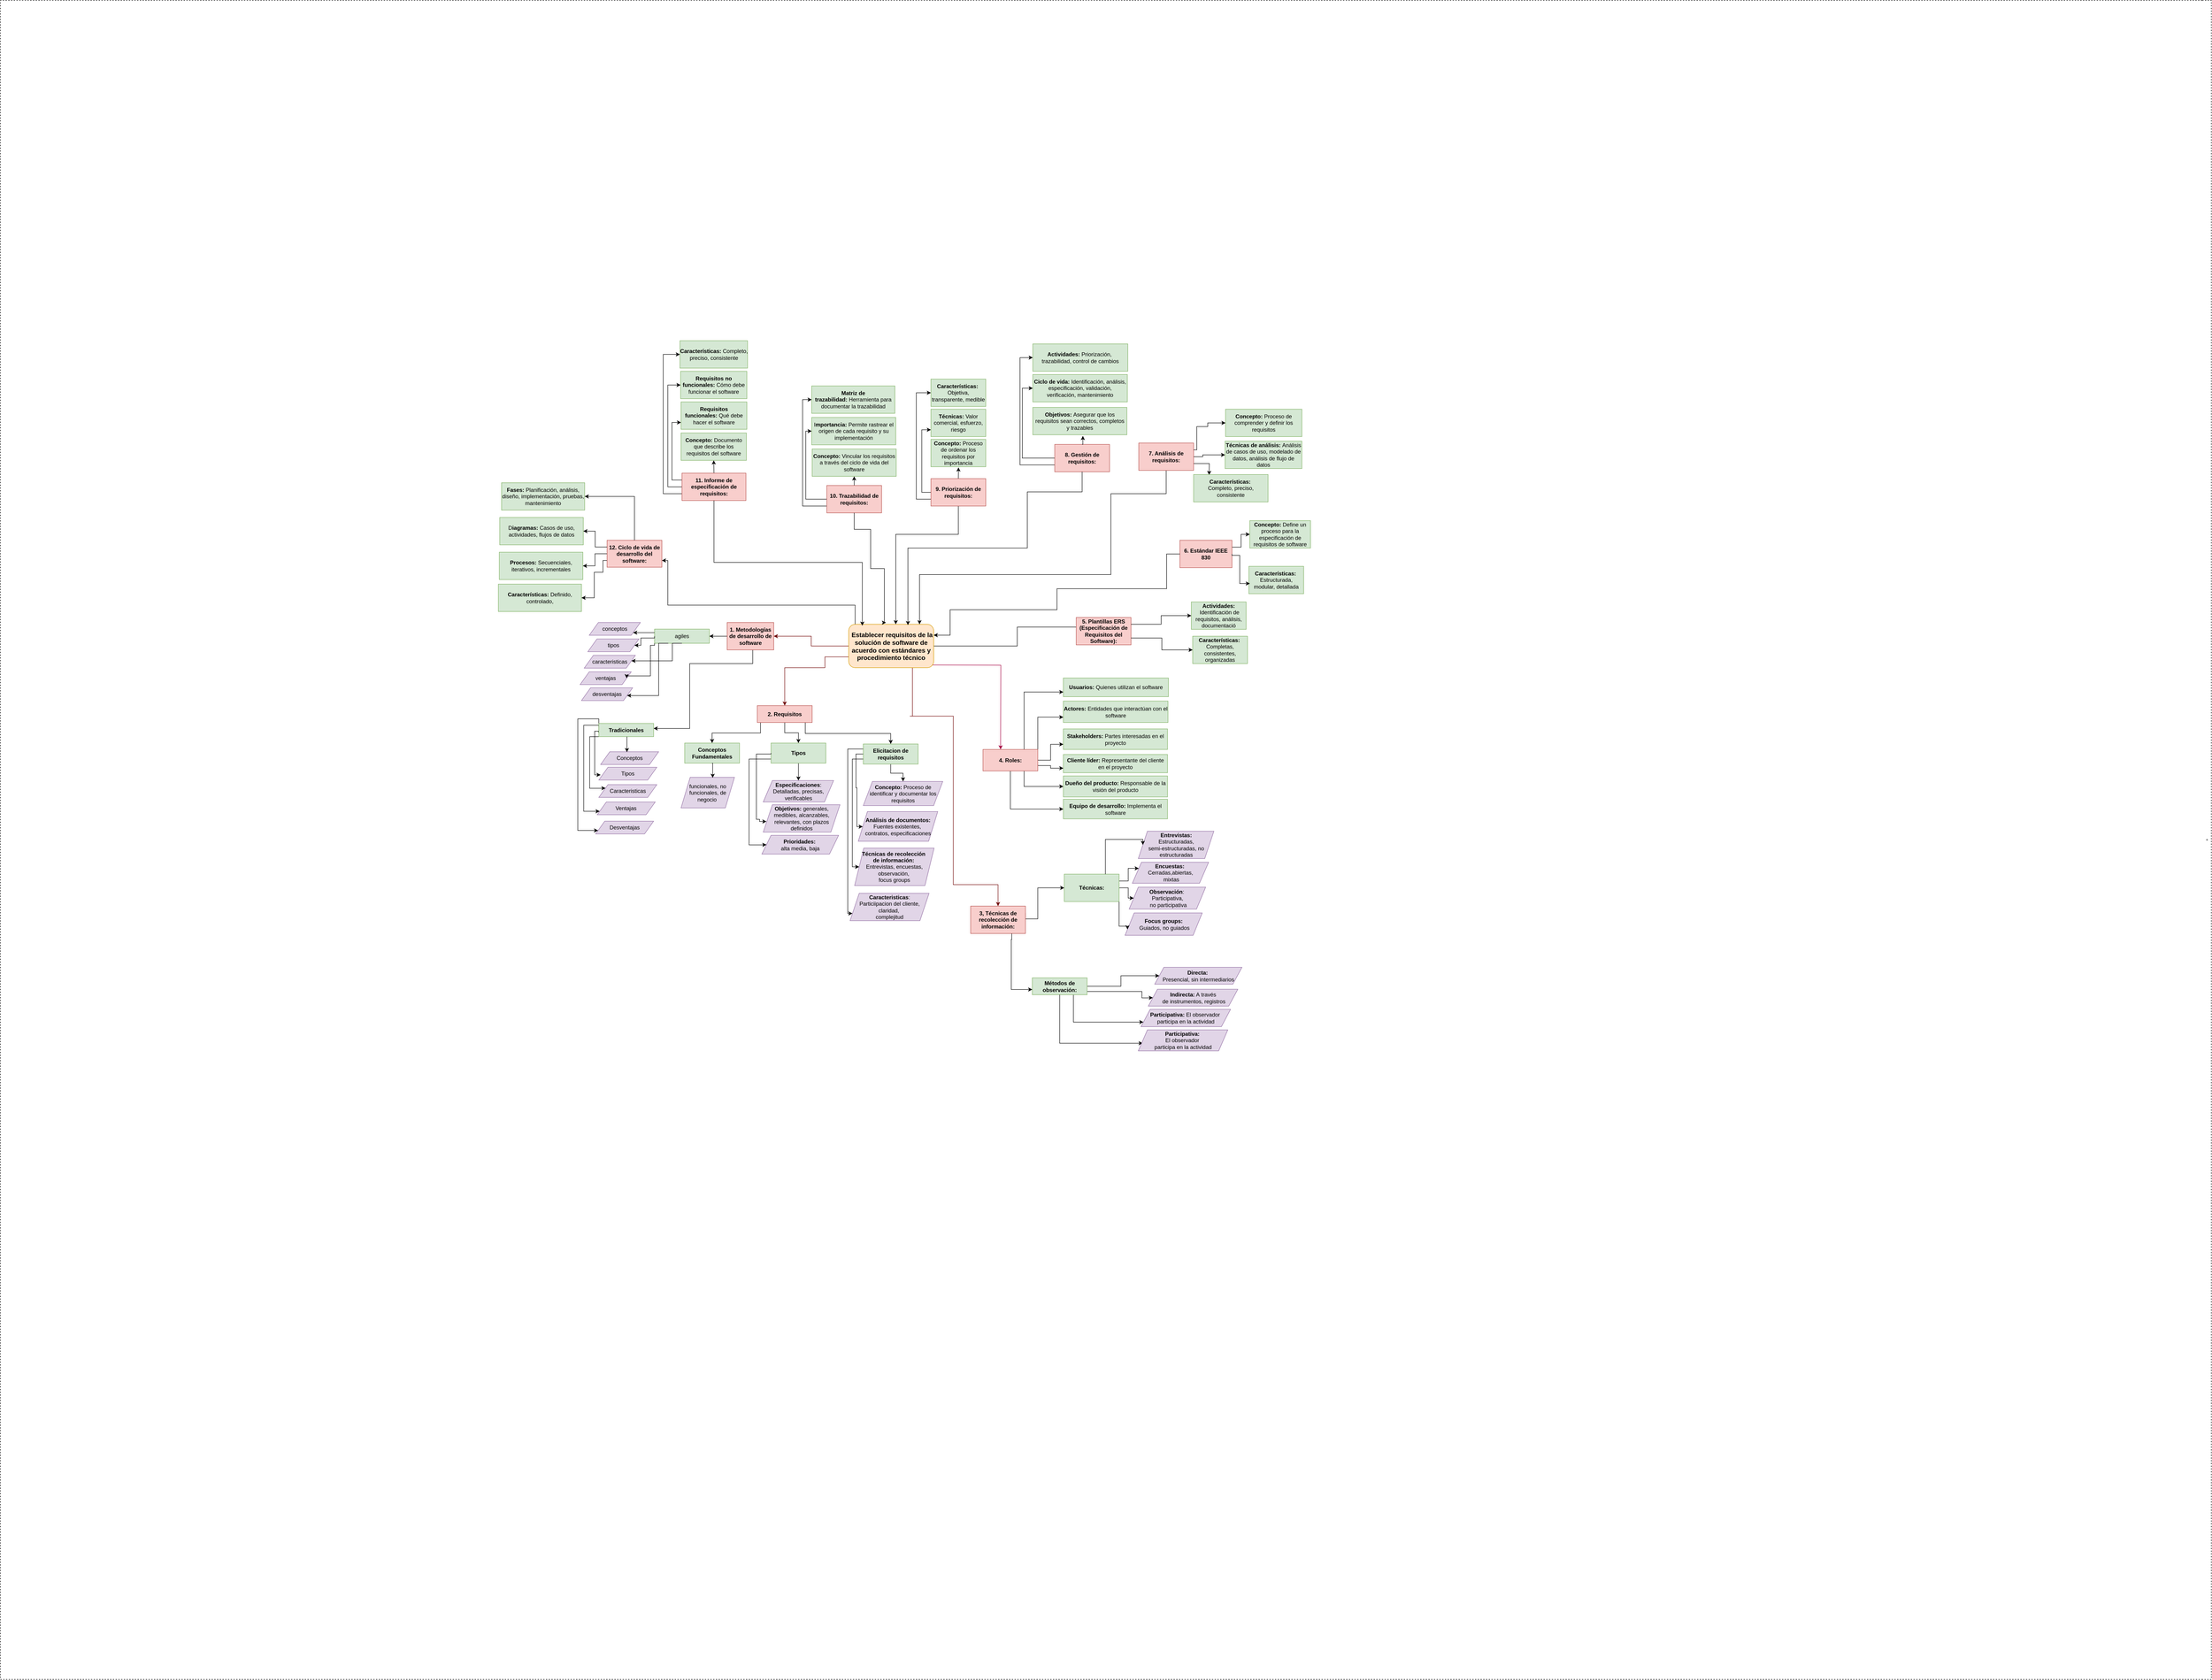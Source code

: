 <mxfile border="50" scale="3" compressed="false" locked="false" version="24.6.5" type="github">
  <diagram name="Blank" id="YmL12bMKpDGza6XwsDPr">
    <mxGraphModel dx="4614" dy="2209" grid="0" gridSize="10" guides="1" tooltips="1" connect="1" arrows="1" fold="1" page="1" pageScale="1" pageWidth="827" pageHeight="1169" background="none" math="1" shadow="0">
      <root>
        <mxCell id="X5NqExCQtvZxIxQ7pmgY-0" />
        <mxCell id="1" parent="X5NqExCQtvZxIxQ7pmgY-0" />
        <mxCell id="UbEVUBbqEcn_ZaoMMAPG-67" value="+" style="swimlane;html=1;startSize=20;horizontal=1;containerType=tree;labelBackgroundColor=none;strokeWidth=1;fontFamily=Comic Sans MS;fontSize=9;swimlaneLine=0;dashed=1;collapsible=0;direction=south;strokeColor=default;" parent="1" vertex="1">
          <mxGeometry x="-1025" y="-172" width="4840" height="3676" as="geometry" />
        </mxCell>
        <mxCell id="UbEVUBbqEcn_ZaoMMAPG-483" value="" style="group" parent="UbEVUBbqEcn_ZaoMMAPG-67" vertex="1" connectable="0">
          <mxGeometry x="934.996" y="1213" width="1795.004" height="1178" as="geometry" />
        </mxCell>
        <mxCell id="UbEVUBbqEcn_ZaoMMAPG-68" style="jumpStyle=arc;html=1;endArrow=classicThin;endFill=1;jettySize=auto;orthogonalLoop=1;strokeColor=none;strokeWidth=2;fontFamily=Comic Sans MS;fontSize=10;rounded=0;startSize=8;endSize=8;curved=1;" parent="UbEVUBbqEcn_ZaoMMAPG-483" edge="1">
          <mxGeometry relative="1" as="geometry">
            <mxPoint x="20.924" y="51.5" as="sourcePoint" />
            <mxPoint y="33.239" as="targetPoint" />
          </mxGeometry>
        </mxCell>
        <mxCell id="UbEVUBbqEcn_ZaoMMAPG-69" style="edgeStyle=orthogonalEdgeStyle;rounded=0;orthogonalLoop=1;jettySize=auto;html=1;exitX=0;exitY=0.5;exitDx=0;exitDy=0;entryX=1;entryY=0.5;entryDx=0;entryDy=0;fillColor=#a20025;strokeColor=#6F0000;" parent="UbEVUBbqEcn_ZaoMMAPG-483" source="UbEVUBbqEcn_ZaoMMAPG-71" target="UbEVUBbqEcn_ZaoMMAPG-74" edge="1">
          <mxGeometry relative="1" as="geometry" />
        </mxCell>
        <mxCell id="UbEVUBbqEcn_ZaoMMAPG-118" style="edgeStyle=orthogonalEdgeStyle;rounded=0;orthogonalLoop=1;jettySize=auto;html=1;exitX=0;exitY=0.75;exitDx=0;exitDy=0;fillColor=#a20025;strokeColor=#6F0000;" parent="UbEVUBbqEcn_ZaoMMAPG-483" source="UbEVUBbqEcn_ZaoMMAPG-71" target="UbEVUBbqEcn_ZaoMMAPG-113" edge="1">
          <mxGeometry relative="1" as="geometry">
            <Array as="points">
              <mxPoint x="869.924" y="225" />
              <mxPoint x="869.924" y="248" />
              <mxPoint x="781.924" y="248" />
            </Array>
          </mxGeometry>
        </mxCell>
        <mxCell id="UbEVUBbqEcn_ZaoMMAPG-362" style="edgeStyle=orthogonalEdgeStyle;rounded=0;orthogonalLoop=1;jettySize=auto;html=1;exitX=0.75;exitY=1;exitDx=0;exitDy=0;entryX=0.5;entryY=0;entryDx=0;entryDy=0;fillColor=#a20025;strokeColor=#6F0000;" parent="UbEVUBbqEcn_ZaoMMAPG-483" source="UbEVUBbqEcn_ZaoMMAPG-71" target="UbEVUBbqEcn_ZaoMMAPG-138" edge="1">
          <mxGeometry relative="1" as="geometry">
            <Array as="points">
              <mxPoint x="1055.924" y="354" />
              <mxPoint x="1150.924" y="354" />
              <mxPoint x="1150.924" y="723" />
              <mxPoint x="1239.924" y="723" />
            </Array>
          </mxGeometry>
        </mxCell>
        <mxCell id="UbEVUBbqEcn_ZaoMMAPG-478" style="edgeStyle=orthogonalEdgeStyle;rounded=0;orthogonalLoop=1;jettySize=auto;html=1;fillColor=#d80073;strokeColor=#A50040;" parent="UbEVUBbqEcn_ZaoMMAPG-483" edge="1">
          <mxGeometry relative="1" as="geometry">
            <mxPoint x="1254.463" y="426.923" as="targetPoint" />
            <mxPoint x="1087.924" y="242" as="sourcePoint" />
          </mxGeometry>
        </mxCell>
        <mxCell id="UbEVUBbqEcn_ZaoMMAPG-587" style="edgeStyle=orthogonalEdgeStyle;rounded=0;orthogonalLoop=1;jettySize=auto;html=1;exitX=1;exitY=0.5;exitDx=0;exitDy=0;" parent="UbEVUBbqEcn_ZaoMMAPG-483" source="UbEVUBbqEcn_ZaoMMAPG-71" edge="1">
          <mxGeometry relative="1" as="geometry">
            <mxPoint x="1540.004" y="159" as="targetPoint" />
            <Array as="points">
              <mxPoint x="1291" y="201" />
              <mxPoint x="1291" y="159" />
            </Array>
          </mxGeometry>
        </mxCell>
        <mxCell id="PQG-aD77wj0U2fjiikkj-48" style="edgeStyle=orthogonalEdgeStyle;rounded=0;orthogonalLoop=1;jettySize=auto;html=1;entryX=1;entryY=0.75;entryDx=0;entryDy=0;" edge="1" parent="UbEVUBbqEcn_ZaoMMAPG-483" target="PQG-aD77wj0U2fjiikkj-17">
          <mxGeometry relative="1" as="geometry">
            <mxPoint x="941.004" y="164" as="sourcePoint" />
            <Array as="points">
              <mxPoint x="936" y="164" />
              <mxPoint x="936" y="111" />
              <mxPoint x="526" y="111" />
              <mxPoint x="526" y="13" />
            </Array>
          </mxGeometry>
        </mxCell>
        <mxCell id="UbEVUBbqEcn_ZaoMMAPG-71" value="&lt;b&gt;&lt;font style=&quot;font-size: 14px;&quot;&gt;&amp;nbsp;Establecer requisitos de la solución de software de acuerdo con estándares y procedimiento técnico&lt;/font&gt;&lt;/b&gt;" style="rounded=1;whiteSpace=wrap;html=1;fillColor=#ffe6cc;strokeColor=#d79b00;" parent="UbEVUBbqEcn_ZaoMMAPG-483" vertex="1">
          <mxGeometry x="922" y="153" width="186" height="95" as="geometry" />
        </mxCell>
        <mxCell id="UbEVUBbqEcn_ZaoMMAPG-72" style="edgeStyle=orthogonalEdgeStyle;rounded=0;orthogonalLoop=1;jettySize=auto;html=1;exitX=0;exitY=0.5;exitDx=0;exitDy=0;entryX=1;entryY=0.5;entryDx=0;entryDy=0;" parent="UbEVUBbqEcn_ZaoMMAPG-483" source="UbEVUBbqEcn_ZaoMMAPG-74" target="UbEVUBbqEcn_ZaoMMAPG-80" edge="1">
          <mxGeometry relative="1" as="geometry" />
        </mxCell>
        <mxCell id="UbEVUBbqEcn_ZaoMMAPG-73" style="edgeStyle=orthogonalEdgeStyle;rounded=0;orthogonalLoop=1;jettySize=auto;html=1;exitX=0.25;exitY=1;exitDx=0;exitDy=0;entryX=1;entryY=0.379;entryDx=0;entryDy=0;entryPerimeter=0;" parent="UbEVUBbqEcn_ZaoMMAPG-483" source="UbEVUBbqEcn_ZaoMMAPG-74" target="UbEVUBbqEcn_ZaoMMAPG-89" edge="1">
          <mxGeometry relative="1" as="geometry">
            <mxPoint x="511.924" y="381" as="targetPoint" />
            <Array as="points">
              <mxPoint x="711.924" y="209" />
              <mxPoint x="711.924" y="239" />
              <mxPoint x="573.924" y="239" />
              <mxPoint x="573.924" y="381" />
            </Array>
          </mxGeometry>
        </mxCell>
        <mxCell id="UbEVUBbqEcn_ZaoMMAPG-74" value="&lt;p data-sourcepos=&quot;7:1-7:46&quot;&gt;&lt;strong&gt;1. Metodologías de desarrollo de software&lt;/strong&gt;&lt;/p&gt;" style="rounded=0;whiteSpace=wrap;html=1;fillColor=#f8cecc;strokeColor=#b85450;" parent="UbEVUBbqEcn_ZaoMMAPG-483" vertex="1">
          <mxGeometry x="655.924" y="149" width="102" height="60" as="geometry" />
        </mxCell>
        <mxCell id="UbEVUBbqEcn_ZaoMMAPG-80" value="agiles" style="rounded=0;whiteSpace=wrap;html=1;fillColor=#d5e8d4;strokeColor=#82b366;" parent="UbEVUBbqEcn_ZaoMMAPG-483" vertex="1">
          <mxGeometry x="496.924" y="163.5" width="120" height="31" as="geometry" />
        </mxCell>
        <mxCell id="UbEVUBbqEcn_ZaoMMAPG-353" value="" style="group" parent="UbEVUBbqEcn_ZaoMMAPG-483" vertex="1" connectable="0">
          <mxGeometry x="333.924" y="108" width="202" height="212" as="geometry" />
        </mxCell>
        <mxCell id="UbEVUBbqEcn_ZaoMMAPG-81" value="caracteristicas" style="shape=parallelogram;perimeter=parallelogramPerimeter;whiteSpace=wrap;html=1;fixedSize=1;fillColor=#e1d5e7;strokeColor=#9673a6;" parent="UbEVUBbqEcn_ZaoMMAPG-353" vertex="1">
          <mxGeometry x="9" y="113" width="112" height="28" as="geometry" />
        </mxCell>
        <mxCell id="UbEVUBbqEcn_ZaoMMAPG-82" value="ventajas" style="shape=parallelogram;perimeter=parallelogramPerimeter;whiteSpace=wrap;html=1;fixedSize=1;fillColor=#e1d5e7;strokeColor=#9673a6;" parent="UbEVUBbqEcn_ZaoMMAPG-353" vertex="1">
          <mxGeometry y="149" width="112" height="28" as="geometry" />
        </mxCell>
        <mxCell id="UbEVUBbqEcn_ZaoMMAPG-83" value="conceptos" style="shape=parallelogram;perimeter=parallelogramPerimeter;whiteSpace=wrap;html=1;fixedSize=1;fillColor=#e1d5e7;strokeColor=#9673a6;" parent="UbEVUBbqEcn_ZaoMMAPG-353" vertex="1">
          <mxGeometry x="20" y="41" width="112" height="28" as="geometry" />
        </mxCell>
        <mxCell id="UbEVUBbqEcn_ZaoMMAPG-84" value="tipos" style="shape=parallelogram;perimeter=parallelogramPerimeter;whiteSpace=wrap;html=1;fixedSize=1;fillColor=#e1d5e7;strokeColor=#9673a6;" parent="UbEVUBbqEcn_ZaoMMAPG-353" vertex="1">
          <mxGeometry x="17" y="77" width="112" height="28" as="geometry" />
        </mxCell>
        <mxCell id="UbEVUBbqEcn_ZaoMMAPG-85" value="desventajas" style="shape=parallelogram;perimeter=parallelogramPerimeter;whiteSpace=wrap;html=1;fixedSize=1;fillColor=#e1d5e7;strokeColor=#9673a6;" parent="UbEVUBbqEcn_ZaoMMAPG-353" vertex="1">
          <mxGeometry x="3" y="184" width="112" height="28" as="geometry" />
        </mxCell>
        <mxCell id="UbEVUBbqEcn_ZaoMMAPG-355" value="" style="group" parent="UbEVUBbqEcn_ZaoMMAPG-483" vertex="1" connectable="0">
          <mxGeometry x="328.924" y="360" width="177" height="252" as="geometry" />
        </mxCell>
        <mxCell id="UbEVUBbqEcn_ZaoMMAPG-86" style="edgeStyle=orthogonalEdgeStyle;rounded=0;orthogonalLoop=1;jettySize=auto;html=1;exitX=0;exitY=0.5;exitDx=0;exitDy=0;entryX=0.116;entryY=0.185;entryDx=0;entryDy=0;fillColor=#008a00;strokeColor=#000000;entryPerimeter=0;" parent="UbEVUBbqEcn_ZaoMMAPG-355" edge="1">
          <mxGeometry relative="1" as="geometry">
            <mxPoint x="47" y="39" as="sourcePoint" />
            <mxPoint x="60.732" y="151.68" as="targetPoint" />
            <Array as="points">
              <mxPoint x="26" y="39" />
              <mxPoint x="26" y="152" />
              <mxPoint x="49" y="152" />
            </Array>
          </mxGeometry>
        </mxCell>
        <mxCell id="UbEVUBbqEcn_ZaoMMAPG-87" style="edgeStyle=orthogonalEdgeStyle;rounded=0;orthogonalLoop=1;jettySize=auto;html=1;exitX=0;exitY=0.75;exitDx=0;exitDy=0;entryX=0;entryY=0.75;entryDx=0;entryDy=0;fillColor=#1ba1e2;strokeColor=#000000;" parent="UbEVUBbqEcn_ZaoMMAPG-355" source="UbEVUBbqEcn_ZaoMMAPG-89" target="UbEVUBbqEcn_ZaoMMAPG-94" edge="1">
          <mxGeometry relative="1" as="geometry">
            <Array as="points">
              <mxPoint x="46" y="14" />
              <mxPoint x="13" y="14" />
              <mxPoint x="13" y="202" />
            </Array>
          </mxGeometry>
        </mxCell>
        <mxCell id="UbEVUBbqEcn_ZaoMMAPG-88" style="edgeStyle=orthogonalEdgeStyle;rounded=0;orthogonalLoop=1;jettySize=auto;html=1;exitX=0;exitY=0.25;exitDx=0;exitDy=0;entryX=0;entryY=0.75;entryDx=0;entryDy=0;fillColor=#a20025;strokeColor=#000000;" parent="UbEVUBbqEcn_ZaoMMAPG-355" source="UbEVUBbqEcn_ZaoMMAPG-89" target="UbEVUBbqEcn_ZaoMMAPG-92" edge="1">
          <mxGeometry relative="1" as="geometry">
            <Array as="points">
              <mxPoint x="46" />
              <mxPoint />
              <mxPoint y="244" />
            </Array>
          </mxGeometry>
        </mxCell>
        <mxCell id="UbEVUBbqEcn_ZaoMMAPG-89" value="&lt;br&gt;&lt;p data-sourcepos=&quot;16:3-16:20&quot;&gt;&lt;strong&gt;Tradicionales&lt;/strong&gt;&lt;/p&gt;&lt;div&gt;&lt;br/&gt;&lt;/div&gt;" style="rounded=0;whiteSpace=wrap;html=1;fillColor=#d5e8d4;strokeColor=#82b366;" parent="UbEVUBbqEcn_ZaoMMAPG-355" vertex="1">
          <mxGeometry x="46" y="10" width="120" height="29" as="geometry" />
        </mxCell>
        <mxCell id="UbEVUBbqEcn_ZaoMMAPG-90" value="Conceptos" style="shape=parallelogram;perimeter=parallelogramPerimeter;whiteSpace=wrap;html=1;fixedSize=1;fillColor=#e1d5e7;strokeColor=#9673a6;" parent="UbEVUBbqEcn_ZaoMMAPG-355" vertex="1">
          <mxGeometry x="50" y="72" width="127" height="28" as="geometry" />
        </mxCell>
        <mxCell id="UbEVUBbqEcn_ZaoMMAPG-91" value="Tipos" style="shape=parallelogram;perimeter=parallelogramPerimeter;whiteSpace=wrap;html=1;fixedSize=1;fillColor=#e1d5e7;strokeColor=#9673a6;" parent="UbEVUBbqEcn_ZaoMMAPG-355" vertex="1">
          <mxGeometry x="46" y="106" width="127" height="28" as="geometry" />
        </mxCell>
        <mxCell id="UbEVUBbqEcn_ZaoMMAPG-92" value="Desventajas" style="shape=parallelogram;perimeter=parallelogramPerimeter;whiteSpace=wrap;html=1;fixedSize=1;fillColor=#e1d5e7;strokeColor=#9673a6;" parent="UbEVUBbqEcn_ZaoMMAPG-355" vertex="1">
          <mxGeometry x="39" y="224" width="127" height="28" as="geometry" />
        </mxCell>
        <mxCell id="UbEVUBbqEcn_ZaoMMAPG-93" value="Caracteristicas" style="shape=parallelogram;perimeter=parallelogramPerimeter;whiteSpace=wrap;html=1;fixedSize=1;fillColor=#e1d5e7;strokeColor=#9673a6;" parent="UbEVUBbqEcn_ZaoMMAPG-355" vertex="1">
          <mxGeometry x="46" y="144" width="127" height="28" as="geometry" />
        </mxCell>
        <mxCell id="UbEVUBbqEcn_ZaoMMAPG-94" value="Ventajas" style="shape=parallelogram;perimeter=parallelogramPerimeter;whiteSpace=wrap;html=1;fixedSize=1;fillColor=#e1d5e7;strokeColor=#9673a6;" parent="UbEVUBbqEcn_ZaoMMAPG-355" vertex="1">
          <mxGeometry x="42.5" y="182" width="127" height="28" as="geometry" />
        </mxCell>
        <mxCell id="UbEVUBbqEcn_ZaoMMAPG-95" style="edgeStyle=orthogonalEdgeStyle;rounded=0;orthogonalLoop=1;jettySize=auto;html=1;entryX=0.453;entryY=0.032;entryDx=0;entryDy=0;entryPerimeter=0;" parent="UbEVUBbqEcn_ZaoMMAPG-355" source="UbEVUBbqEcn_ZaoMMAPG-89" target="UbEVUBbqEcn_ZaoMMAPG-90" edge="1">
          <mxGeometry relative="1" as="geometry">
            <Array as="points">
              <mxPoint x="108" y="58" />
            </Array>
          </mxGeometry>
        </mxCell>
        <mxCell id="UbEVUBbqEcn_ZaoMMAPG-96" style="edgeStyle=orthogonalEdgeStyle;rounded=0;orthogonalLoop=1;jettySize=auto;html=1;exitX=0;exitY=0.25;exitDx=0;exitDy=0;entryX=0.008;entryY=0.782;entryDx=0;entryDy=0;entryPerimeter=0;fillColor=#fa6800;strokeColor=#000000;" parent="UbEVUBbqEcn_ZaoMMAPG-355" edge="1">
          <mxGeometry relative="1" as="geometry">
            <mxPoint x="44.98" y="29" as="sourcePoint" />
            <mxPoint x="49.996" y="122.646" as="targetPoint" />
            <Array as="points">
              <mxPoint x="45" y="27" />
              <mxPoint x="37" y="27" />
              <mxPoint x="37" y="123" />
            </Array>
          </mxGeometry>
        </mxCell>
        <mxCell id="UbEVUBbqEcn_ZaoMMAPG-360" value="" style="group" parent="UbEVUBbqEcn_ZaoMMAPG-483" vertex="1" connectable="0">
          <mxGeometry x="554.924" y="331" width="573" height="471" as="geometry" />
        </mxCell>
        <mxCell id="UbEVUBbqEcn_ZaoMMAPG-101" value="funcionales, no funcionales, de negocio&amp;nbsp;" style="shape=parallelogram;perimeter=parallelogramPerimeter;whiteSpace=wrap;html=1;fixedSize=1;fillColor=#e1d5e7;strokeColor=#9673a6;" parent="UbEVUBbqEcn_ZaoMMAPG-360" vertex="1">
          <mxGeometry y="157" width="117" height="67" as="geometry" />
        </mxCell>
        <mxCell id="UbEVUBbqEcn_ZaoMMAPG-102" value="&lt;b&gt;Especificaciones&lt;/b&gt;: Detalladas, precisas, verificables" style="shape=parallelogram;perimeter=parallelogramPerimeter;whiteSpace=wrap;html=1;fixedSize=1;fillColor=#e1d5e7;strokeColor=#9673a6;" parent="UbEVUBbqEcn_ZaoMMAPG-360" vertex="1">
          <mxGeometry x="180" y="164" width="154" height="47" as="geometry" />
        </mxCell>
        <mxCell id="UbEVUBbqEcn_ZaoMMAPG-104" value="&lt;div style=&quot;&quot;&gt;&lt;span style=&quot;background-color: initial;&quot;&gt;&lt;b&gt;Objetivos:&lt;/b&gt; generales, medibles, alcanzables, relevantes, con plazos definidos&lt;/span&gt;&lt;/div&gt;" style="shape=parallelogram;perimeter=parallelogramPerimeter;whiteSpace=wrap;html=1;fixedSize=1;align=center;fillColor=#e1d5e7;strokeColor=#9673a6;" parent="UbEVUBbqEcn_ZaoMMAPG-360" vertex="1">
          <mxGeometry x="180" y="217" width="168" height="60" as="geometry" />
        </mxCell>
        <mxCell id="UbEVUBbqEcn_ZaoMMAPG-105" value="&lt;b&gt;Prioridades:&amp;nbsp;&lt;/b&gt;&lt;div&gt;alta media, baja&lt;/div&gt;" style="shape=parallelogram;perimeter=parallelogramPerimeter;whiteSpace=wrap;html=1;fixedSize=1;align=center;fillColor=#e1d5e7;strokeColor=#9673a6;" parent="UbEVUBbqEcn_ZaoMMAPG-360" vertex="1">
          <mxGeometry x="177" y="284" width="168" height="41" as="geometry" />
        </mxCell>
        <mxCell id="UbEVUBbqEcn_ZaoMMAPG-106" value="&lt;b&gt;Concepto:&lt;/b&gt; Proceso de identificar y documentar los requisitos" style="shape=parallelogram;perimeter=parallelogramPerimeter;whiteSpace=wrap;html=1;fixedSize=1;fillColor=#e1d5e7;strokeColor=#9673a6;" parent="UbEVUBbqEcn_ZaoMMAPG-360" vertex="1">
          <mxGeometry x="399" y="166" width="174" height="53" as="geometry" />
        </mxCell>
        <mxCell id="UbEVUBbqEcn_ZaoMMAPG-107" value="&lt;b&gt;Análisis de documentos:&lt;/b&gt; Fuentes existentes,&amp;nbsp;&lt;div&gt;contratos, especificaciones&lt;/div&gt;" style="shape=parallelogram;perimeter=parallelogramPerimeter;whiteSpace=wrap;html=1;fixedSize=1;fillColor=#e1d5e7;strokeColor=#9673a6;align=center;" parent="UbEVUBbqEcn_ZaoMMAPG-360" vertex="1">
          <mxGeometry x="388" y="232" width="174" height="65" as="geometry" />
        </mxCell>
        <mxCell id="UbEVUBbqEcn_ZaoMMAPG-108" value="&lt;b&gt;Técnicas de recolección&amp;nbsp;&lt;/b&gt;&lt;div&gt;&lt;b&gt;de información:&lt;/b&gt;&amp;nbsp;&lt;/div&gt;&lt;div&gt;Entrevistas, encuestas, observación,&amp;nbsp;&lt;div&gt;focus groups&lt;/div&gt;&lt;/div&gt;" style="shape=parallelogram;perimeter=parallelogramPerimeter;whiteSpace=wrap;html=1;fixedSize=1;fillColor=#e1d5e7;strokeColor=#9673a6;" parent="UbEVUBbqEcn_ZaoMMAPG-360" vertex="1">
          <mxGeometry x="380" y="312" width="174" height="82" as="geometry" />
        </mxCell>
        <mxCell id="UbEVUBbqEcn_ZaoMMAPG-109" value="&lt;b&gt;Caracteristicas&lt;/b&gt;:&lt;div&gt;Particiipacion del cliente, claridad,&amp;nbsp;&lt;div&gt;complejitud&lt;/div&gt;&lt;/div&gt;" style="shape=parallelogram;perimeter=parallelogramPerimeter;whiteSpace=wrap;html=1;fixedSize=1;fillColor=#e1d5e7;strokeColor=#9673a6;" parent="UbEVUBbqEcn_ZaoMMAPG-360" vertex="1">
          <mxGeometry x="370" y="411" width="173" height="60" as="geometry" />
        </mxCell>
        <mxCell id="UbEVUBbqEcn_ZaoMMAPG-110" value="&lt;b&gt;Conceptos Fundamentales&lt;/b&gt;" style="rounded=0;whiteSpace=wrap;html=1;fillColor=#d5e8d4;strokeColor=#82b366;" parent="UbEVUBbqEcn_ZaoMMAPG-360" vertex="1">
          <mxGeometry x="8" y="82" width="120" height="44" as="geometry" />
        </mxCell>
        <mxCell id="UbEVUBbqEcn_ZaoMMAPG-125" style="edgeStyle=orthogonalEdgeStyle;rounded=0;orthogonalLoop=1;jettySize=auto;html=1;exitX=0.5;exitY=1;exitDx=0;exitDy=0;entryX=0.5;entryY=0;entryDx=0;entryDy=0;" parent="UbEVUBbqEcn_ZaoMMAPG-360" source="UbEVUBbqEcn_ZaoMMAPG-111" target="UbEVUBbqEcn_ZaoMMAPG-106" edge="1">
          <mxGeometry relative="1" as="geometry" />
        </mxCell>
        <mxCell id="UbEVUBbqEcn_ZaoMMAPG-126" style="edgeStyle=orthogonalEdgeStyle;rounded=0;orthogonalLoop=1;jettySize=auto;html=1;exitX=0;exitY=0.25;exitDx=0;exitDy=0;entryX=0;entryY=0.75;entryDx=0;entryDy=0;" parent="UbEVUBbqEcn_ZaoMMAPG-360" source="UbEVUBbqEcn_ZaoMMAPG-111" target="UbEVUBbqEcn_ZaoMMAPG-109" edge="1">
          <mxGeometry relative="1" as="geometry">
            <Array as="points">
              <mxPoint x="365" y="95" />
              <mxPoint x="365" y="455" />
            </Array>
          </mxGeometry>
        </mxCell>
        <mxCell id="UbEVUBbqEcn_ZaoMMAPG-127" style="edgeStyle=orthogonalEdgeStyle;rounded=0;orthogonalLoop=1;jettySize=auto;html=1;exitX=0;exitY=0.5;exitDx=0;exitDy=0;" parent="UbEVUBbqEcn_ZaoMMAPG-360" source="UbEVUBbqEcn_ZaoMMAPG-111" target="UbEVUBbqEcn_ZaoMMAPG-107" edge="1">
          <mxGeometry relative="1" as="geometry">
            <mxPoint x="385.111" y="213.944" as="targetPoint" />
            <Array as="points">
              <mxPoint x="383" y="106" />
              <mxPoint x="383" y="180" />
              <mxPoint x="385" y="180" />
              <mxPoint x="385" y="265" />
            </Array>
          </mxGeometry>
        </mxCell>
        <mxCell id="UbEVUBbqEcn_ZaoMMAPG-128" style="edgeStyle=orthogonalEdgeStyle;rounded=0;orthogonalLoop=1;jettySize=auto;html=1;exitX=0;exitY=0.75;exitDx=0;exitDy=0;entryX=0;entryY=0.5;entryDx=0;entryDy=0;" parent="UbEVUBbqEcn_ZaoMMAPG-360" source="UbEVUBbqEcn_ZaoMMAPG-111" target="UbEVUBbqEcn_ZaoMMAPG-108" edge="1">
          <mxGeometry relative="1" as="geometry">
            <Array as="points">
              <mxPoint x="375" y="117" />
              <mxPoint x="375" y="353" />
            </Array>
          </mxGeometry>
        </mxCell>
        <mxCell id="UbEVUBbqEcn_ZaoMMAPG-111" value="&lt;b&gt;Elicitacion de requisitos&lt;/b&gt;" style="rounded=0;whiteSpace=wrap;html=1;fillColor=#d5e8d4;strokeColor=#82b366;" parent="UbEVUBbqEcn_ZaoMMAPG-360" vertex="1">
          <mxGeometry x="399" y="84" width="120" height="44" as="geometry" />
        </mxCell>
        <mxCell id="UbEVUBbqEcn_ZaoMMAPG-120" style="edgeStyle=orthogonalEdgeStyle;rounded=0;orthogonalLoop=1;jettySize=auto;html=1;exitX=0.5;exitY=1;exitDx=0;exitDy=0;entryX=0.5;entryY=0;entryDx=0;entryDy=0;" parent="UbEVUBbqEcn_ZaoMMAPG-360" source="UbEVUBbqEcn_ZaoMMAPG-112" target="UbEVUBbqEcn_ZaoMMAPG-102" edge="1">
          <mxGeometry relative="1" as="geometry" />
        </mxCell>
        <mxCell id="UbEVUBbqEcn_ZaoMMAPG-124" style="edgeStyle=orthogonalEdgeStyle;rounded=0;orthogonalLoop=1;jettySize=auto;html=1;exitX=0;exitY=0.75;exitDx=0;exitDy=0;entryX=0;entryY=0.5;entryDx=0;entryDy=0;" parent="UbEVUBbqEcn_ZaoMMAPG-360" source="UbEVUBbqEcn_ZaoMMAPG-112" target="UbEVUBbqEcn_ZaoMMAPG-105" edge="1">
          <mxGeometry relative="1" as="geometry">
            <Array as="points">
              <mxPoint x="197" y="117" />
              <mxPoint x="149" y="117" />
              <mxPoint x="149" y="305" />
              <mxPoint x="177" y="305" />
            </Array>
          </mxGeometry>
        </mxCell>
        <mxCell id="UbEVUBbqEcn_ZaoMMAPG-112" value="&lt;b&gt;Tipos&lt;/b&gt;" style="rounded=0;whiteSpace=wrap;html=1;fillColor=#d5e8d4;strokeColor=#82b366;" parent="UbEVUBbqEcn_ZaoMMAPG-360" vertex="1">
          <mxGeometry x="197" y="82" width="120" height="44" as="geometry" />
        </mxCell>
        <mxCell id="UbEVUBbqEcn_ZaoMMAPG-129" style="edgeStyle=orthogonalEdgeStyle;rounded=0;orthogonalLoop=1;jettySize=auto;html=1;exitX=0.25;exitY=1;exitDx=0;exitDy=0;entryX=0.5;entryY=0;entryDx=0;entryDy=0;" parent="UbEVUBbqEcn_ZaoMMAPG-360" source="UbEVUBbqEcn_ZaoMMAPG-113" target="UbEVUBbqEcn_ZaoMMAPG-110" edge="1">
          <mxGeometry relative="1" as="geometry">
            <Array as="points">
              <mxPoint x="174" y="37" />
              <mxPoint x="174" y="60" />
              <mxPoint x="68" y="60" />
            </Array>
          </mxGeometry>
        </mxCell>
        <mxCell id="UbEVUBbqEcn_ZaoMMAPG-130" style="edgeStyle=orthogonalEdgeStyle;rounded=0;orthogonalLoop=1;jettySize=auto;html=1;exitX=0.5;exitY=1;exitDx=0;exitDy=0;entryX=0.5;entryY=0;entryDx=0;entryDy=0;" parent="UbEVUBbqEcn_ZaoMMAPG-360" source="UbEVUBbqEcn_ZaoMMAPG-113" target="UbEVUBbqEcn_ZaoMMAPG-112" edge="1">
          <mxGeometry relative="1" as="geometry" />
        </mxCell>
        <mxCell id="UbEVUBbqEcn_ZaoMMAPG-131" style="edgeStyle=orthogonalEdgeStyle;rounded=0;orthogonalLoop=1;jettySize=auto;html=1;exitX=0.75;exitY=1;exitDx=0;exitDy=0;entryX=0.5;entryY=0;entryDx=0;entryDy=0;" parent="UbEVUBbqEcn_ZaoMMAPG-360" source="UbEVUBbqEcn_ZaoMMAPG-113" target="UbEVUBbqEcn_ZaoMMAPG-111" edge="1">
          <mxGeometry relative="1" as="geometry">
            <Array as="points">
              <mxPoint x="272" y="37" />
              <mxPoint x="272" y="61" />
              <mxPoint x="459" y="61" />
            </Array>
          </mxGeometry>
        </mxCell>
        <mxCell id="UbEVUBbqEcn_ZaoMMAPG-113" value="&lt;b&gt;2. Requisitos&lt;/b&gt;" style="rounded=0;whiteSpace=wrap;html=1;fillColor=#f8cecc;strokeColor=#b85450;" parent="UbEVUBbqEcn_ZaoMMAPG-360" vertex="1">
          <mxGeometry x="167" width="120" height="37" as="geometry" />
        </mxCell>
        <mxCell id="UbEVUBbqEcn_ZaoMMAPG-119" style="edgeStyle=orthogonalEdgeStyle;rounded=0;orthogonalLoop=1;jettySize=auto;html=1;exitX=0.5;exitY=1;exitDx=0;exitDy=0;entryX=0.592;entryY=0.017;entryDx=0;entryDy=0;entryPerimeter=0;" parent="UbEVUBbqEcn_ZaoMMAPG-360" source="UbEVUBbqEcn_ZaoMMAPG-110" target="UbEVUBbqEcn_ZaoMMAPG-101" edge="1">
          <mxGeometry relative="1" as="geometry" />
        </mxCell>
        <mxCell id="UbEVUBbqEcn_ZaoMMAPG-122" style="edgeStyle=orthogonalEdgeStyle;rounded=0;orthogonalLoop=1;jettySize=auto;html=1;exitX=0;exitY=0.5;exitDx=0;exitDy=0;entryX=0.042;entryY=0.612;entryDx=0;entryDy=0;entryPerimeter=0;" parent="UbEVUBbqEcn_ZaoMMAPG-360" source="UbEVUBbqEcn_ZaoMMAPG-112" target="UbEVUBbqEcn_ZaoMMAPG-104" edge="1">
          <mxGeometry relative="1" as="geometry">
            <Array as="points">
              <mxPoint x="197" y="106" />
              <mxPoint x="165" y="106" />
              <mxPoint x="165" y="249" />
              <mxPoint x="172" y="249" />
            </Array>
          </mxGeometry>
        </mxCell>
        <mxCell id="UbEVUBbqEcn_ZaoMMAPG-361" value="" style="group" parent="UbEVUBbqEcn_ZaoMMAPG-483" vertex="1" connectable="0">
          <mxGeometry x="1200.924" y="579" width="568" height="599" as="geometry" />
        </mxCell>
        <mxCell id="UbEVUBbqEcn_ZaoMMAPG-339" style="edgeStyle=orthogonalEdgeStyle;rounded=0;orthogonalLoop=1;jettySize=auto;html=1;exitX=1;exitY=0.25;exitDx=0;exitDy=0;entryX=0;entryY=0.5;entryDx=0;entryDy=0;" parent="UbEVUBbqEcn_ZaoMMAPG-361" source="UbEVUBbqEcn_ZaoMMAPG-138" target="UbEVUBbqEcn_ZaoMMAPG-139" edge="1">
          <mxGeometry relative="1" as="geometry">
            <Array as="points">
              <mxPoint x="108" y="219" />
              <mxPoint x="135" y="219" />
              <mxPoint x="135" y="151" />
            </Array>
          </mxGeometry>
        </mxCell>
        <mxCell id="UbEVUBbqEcn_ZaoMMAPG-138" value="&lt;strong&gt;3, Técnicas de recolección de información:&lt;/strong&gt;" style="rounded=0;whiteSpace=wrap;html=1;fillColor=#f8cecc;strokeColor=#b85450;" parent="UbEVUBbqEcn_ZaoMMAPG-361" vertex="1">
          <mxGeometry x="-12" y="191" width="120" height="60" as="geometry" />
        </mxCell>
        <mxCell id="UbEVUBbqEcn_ZaoMMAPG-345" value="" style="group" parent="UbEVUBbqEcn_ZaoMMAPG-361" vertex="1" connectable="0">
          <mxGeometry x="215" y="11" width="367" height="599" as="geometry" />
        </mxCell>
        <mxCell id="UbEVUBbqEcn_ZaoMMAPG-331" style="edgeStyle=orthogonalEdgeStyle;rounded=0;orthogonalLoop=1;jettySize=auto;html=1;exitX=1;exitY=0.5;exitDx=0;exitDy=0;entryX=0;entryY=0.5;entryDx=0;entryDy=0;" parent="UbEVUBbqEcn_ZaoMMAPG-345" source="UbEVUBbqEcn_ZaoMMAPG-140" target="UbEVUBbqEcn_ZaoMMAPG-327" edge="1">
          <mxGeometry relative="1" as="geometry" />
        </mxCell>
        <mxCell id="UbEVUBbqEcn_ZaoMMAPG-332" style="edgeStyle=orthogonalEdgeStyle;rounded=0;orthogonalLoop=1;jettySize=auto;html=1;exitX=1;exitY=0.75;exitDx=0;exitDy=0;entryX=0;entryY=0.5;entryDx=0;entryDy=0;" parent="UbEVUBbqEcn_ZaoMMAPG-345" source="UbEVUBbqEcn_ZaoMMAPG-140" target="UbEVUBbqEcn_ZaoMMAPG-328" edge="1">
          <mxGeometry relative="1" as="geometry">
            <Array as="points">
              <mxPoint x="28" y="367" />
              <mxPoint x="148" y="367" />
              <mxPoint x="148" y="381" />
              <mxPoint x="159" y="381" />
            </Array>
          </mxGeometry>
        </mxCell>
        <mxCell id="UbEVUBbqEcn_ZaoMMAPG-333" style="edgeStyle=orthogonalEdgeStyle;rounded=0;orthogonalLoop=1;jettySize=auto;html=1;exitX=0.75;exitY=1;exitDx=0;exitDy=0;entryX=0;entryY=0.75;entryDx=0;entryDy=0;" parent="UbEVUBbqEcn_ZaoMMAPG-345" source="UbEVUBbqEcn_ZaoMMAPG-140" target="UbEVUBbqEcn_ZaoMMAPG-329" edge="1">
          <mxGeometry relative="1" as="geometry">
            <Array as="points">
              <mxPoint x="-2" y="434" />
            </Array>
          </mxGeometry>
        </mxCell>
        <mxCell id="UbEVUBbqEcn_ZaoMMAPG-140" value="&lt;strong&gt;Métodos de observación:&lt;/strong&gt;" style="rounded=0;whiteSpace=wrap;html=1;fillColor=#d5e8d4;strokeColor=#82b366;" parent="UbEVUBbqEcn_ZaoMMAPG-345" vertex="1">
          <mxGeometry x="-92" y="337" width="120" height="37" as="geometry" />
        </mxCell>
        <mxCell id="UbEVUBbqEcn_ZaoMMAPG-319" value="&lt;b&gt;Focus groups:&lt;/b&gt;&lt;div&gt;&amp;nbsp;Guiados,&amp;nbsp;no guiados&lt;/div&gt;" style="shape=parallelogram;perimeter=parallelogramPerimeter;whiteSpace=wrap;html=1;fixedSize=1;fillColor=#e1d5e7;strokeColor=#9673a6;" parent="UbEVUBbqEcn_ZaoMMAPG-345" vertex="1">
          <mxGeometry x="111" y="195" width="169" height="49" as="geometry" />
        </mxCell>
        <mxCell id="UbEVUBbqEcn_ZaoMMAPG-320" value="&lt;b&gt;Observación&lt;/b&gt;:&amp;nbsp;&lt;div&gt;Participativa,&lt;div&gt;&amp;nbsp;no participativa&lt;/div&gt;&lt;/div&gt;" style="shape=parallelogram;perimeter=parallelogramPerimeter;whiteSpace=wrap;html=1;fixedSize=1;fillColor=#e1d5e7;strokeColor=#9673a6;" parent="UbEVUBbqEcn_ZaoMMAPG-345" vertex="1">
          <mxGeometry x="120" y="138.5" width="167.5" height="48" as="geometry" />
        </mxCell>
        <mxCell id="UbEVUBbqEcn_ZaoMMAPG-321" value="&lt;b&gt;Encuestas:&amp;nbsp;&lt;/b&gt;&lt;div&gt;&lt;span style=&quot;background-color: initial;&quot;&gt;Cerradas,&lt;/span&gt;&lt;span style=&quot;background-color: initial;&quot;&gt;abiertas,&lt;/span&gt;&lt;div&gt;&lt;div&gt;&lt;div&gt;&lt;div&gt;&amp;nbsp;mixtas&lt;/div&gt;&lt;/div&gt;&lt;/div&gt;&lt;/div&gt;&lt;/div&gt;" style="shape=parallelogram;perimeter=parallelogramPerimeter;whiteSpace=wrap;html=1;fixedSize=1;fillColor=#e1d5e7;strokeColor=#9673a6;" parent="UbEVUBbqEcn_ZaoMMAPG-345" vertex="1">
          <mxGeometry x="127" y="84" width="167" height="46" as="geometry" />
        </mxCell>
        <mxCell id="UbEVUBbqEcn_ZaoMMAPG-327" value="&lt;b&gt;Directa:&lt;/b&gt;&amp;nbsp;&lt;div&gt;Presencial, sin intermediarios&lt;/div&gt;" style="shape=parallelogram;perimeter=parallelogramPerimeter;whiteSpace=wrap;html=1;fixedSize=1;fillColor=#e1d5e7;strokeColor=#9673a6;" parent="UbEVUBbqEcn_ZaoMMAPG-345" vertex="1">
          <mxGeometry x="176" y="314" width="191" height="37" as="geometry" />
        </mxCell>
        <mxCell id="UbEVUBbqEcn_ZaoMMAPG-328" value="&lt;b&gt;Indirecta:&lt;/b&gt; A&amp;nbsp;&lt;span style=&quot;background-color: initial;&quot;&gt;través&lt;/span&gt;&lt;div&gt;&amp;nbsp;de instrumentos, registros&lt;/div&gt;" style="shape=parallelogram;perimeter=parallelogramPerimeter;whiteSpace=wrap;html=1;fixedSize=1;fillColor=#e1d5e7;strokeColor=#9673a6;" parent="UbEVUBbqEcn_ZaoMMAPG-345" vertex="1">
          <mxGeometry x="162" y="362" width="196" height="37" as="geometry" />
        </mxCell>
        <mxCell id="UbEVUBbqEcn_ZaoMMAPG-329" value="&lt;b&gt;Participativa:&lt;/b&gt; El observador&amp;nbsp;&lt;div&gt;participa en la actividad&lt;/div&gt;" style="shape=parallelogram;perimeter=parallelogramPerimeter;whiteSpace=wrap;html=1;fixedSize=1;fillColor=#e1d5e7;strokeColor=#9673a6;" parent="UbEVUBbqEcn_ZaoMMAPG-345" vertex="1">
          <mxGeometry x="146" y="406" width="196" height="38" as="geometry" />
        </mxCell>
        <mxCell id="UbEVUBbqEcn_ZaoMMAPG-334" style="edgeStyle=orthogonalEdgeStyle;rounded=0;orthogonalLoop=1;jettySize=auto;html=1;exitX=0.5;exitY=1;exitDx=0;exitDy=0;entryX=0.05;entryY=0.635;entryDx=0;entryDy=0;entryPerimeter=0;" parent="UbEVUBbqEcn_ZaoMMAPG-345" source="UbEVUBbqEcn_ZaoMMAPG-140" target="UbEVUBbqEcn_ZaoMMAPG-330" edge="1">
          <mxGeometry relative="1" as="geometry">
            <Array as="points">
              <mxPoint x="-32" y="480" />
            </Array>
          </mxGeometry>
        </mxCell>
        <mxCell id="UbEVUBbqEcn_ZaoMMAPG-330" value="&lt;b&gt;Participativa:&lt;/b&gt;&amp;nbsp;&lt;div&gt;El observador&amp;nbsp;&lt;div&gt;participa en la actividad&lt;/div&gt;&lt;/div&gt;" style="shape=parallelogram;perimeter=parallelogramPerimeter;whiteSpace=wrap;html=1;fixedSize=1;fillColor=#e1d5e7;strokeColor=#9673a6;" parent="UbEVUBbqEcn_ZaoMMAPG-345" vertex="1">
          <mxGeometry x="140" y="451" width="196" height="46" as="geometry" />
        </mxCell>
        <mxCell id="UbEVUBbqEcn_ZaoMMAPG-322" value="&lt;b&gt;Entrevistas:&lt;/b&gt;&lt;div&gt;&amp;nbsp;Estructuradas,&amp;nbsp;&lt;div&gt;semi-estructuradas,&amp;nbsp;no estructuradas&lt;/div&gt;&lt;/div&gt;" style="shape=parallelogram;perimeter=parallelogramPerimeter;whiteSpace=wrap;html=1;fixedSize=1;fillColor=#e1d5e7;strokeColor=#9673a6;" parent="UbEVUBbqEcn_ZaoMMAPG-345" vertex="1">
          <mxGeometry x="140" y="16" width="165.5" height="60" as="geometry" />
        </mxCell>
        <mxCell id="UbEVUBbqEcn_ZaoMMAPG-371" style="edgeStyle=orthogonalEdgeStyle;rounded=0;orthogonalLoop=1;jettySize=auto;html=1;exitX=1;exitY=0.25;exitDx=0;exitDy=0;entryX=0;entryY=0.25;entryDx=0;entryDy=0;" parent="UbEVUBbqEcn_ZaoMMAPG-345" source="UbEVUBbqEcn_ZaoMMAPG-139" target="UbEVUBbqEcn_ZaoMMAPG-321" edge="1">
          <mxGeometry relative="1" as="geometry" />
        </mxCell>
        <mxCell id="UbEVUBbqEcn_ZaoMMAPG-372" style="edgeStyle=orthogonalEdgeStyle;rounded=0;orthogonalLoop=1;jettySize=auto;html=1;exitX=1;exitY=0.5;exitDx=0;exitDy=0;" parent="UbEVUBbqEcn_ZaoMMAPG-345" source="UbEVUBbqEcn_ZaoMMAPG-139" target="UbEVUBbqEcn_ZaoMMAPG-320" edge="1">
          <mxGeometry relative="1" as="geometry" />
        </mxCell>
        <mxCell id="UbEVUBbqEcn_ZaoMMAPG-373" style="edgeStyle=orthogonalEdgeStyle;rounded=0;orthogonalLoop=1;jettySize=auto;html=1;exitX=1;exitY=1;exitDx=0;exitDy=0;entryX=0;entryY=0.75;entryDx=0;entryDy=0;" parent="UbEVUBbqEcn_ZaoMMAPG-345" source="UbEVUBbqEcn_ZaoMMAPG-139" target="UbEVUBbqEcn_ZaoMMAPG-319" edge="1">
          <mxGeometry relative="1" as="geometry">
            <Array as="points">
              <mxPoint x="98" y="224" />
              <mxPoint x="116" y="224" />
            </Array>
          </mxGeometry>
        </mxCell>
        <mxCell id="UbEVUBbqEcn_ZaoMMAPG-139" value="&lt;br&gt;&lt;strong&gt;Técnicas:&lt;/strong&gt;&lt;div&gt;&lt;br/&gt;&lt;/div&gt;" style="rounded=0;whiteSpace=wrap;html=1;fillColor=#d5e8d4;strokeColor=#82b366;" parent="UbEVUBbqEcn_ZaoMMAPG-345" vertex="1">
          <mxGeometry x="-22" y="110" width="120" height="60" as="geometry" />
        </mxCell>
        <mxCell id="UbEVUBbqEcn_ZaoMMAPG-337" style="edgeStyle=orthogonalEdgeStyle;rounded=0;orthogonalLoop=1;jettySize=auto;html=1;exitX=0.75;exitY=0;exitDx=0;exitDy=0;entryX=0;entryY=0.5;entryDx=0;entryDy=0;" parent="UbEVUBbqEcn_ZaoMMAPG-345" source="UbEVUBbqEcn_ZaoMMAPG-139" target="UbEVUBbqEcn_ZaoMMAPG-322" edge="1">
          <mxGeometry relative="1" as="geometry">
            <Array as="points">
              <mxPoint x="68" y="34" />
            </Array>
          </mxGeometry>
        </mxCell>
        <mxCell id="UbEVUBbqEcn_ZaoMMAPG-363" style="edgeStyle=orthogonalEdgeStyle;rounded=0;orthogonalLoop=1;jettySize=auto;html=1;exitX=0.75;exitY=1;exitDx=0;exitDy=0;entryX=0;entryY=0.693;entryDx=0;entryDy=0;entryPerimeter=0;" parent="UbEVUBbqEcn_ZaoMMAPG-361" source="UbEVUBbqEcn_ZaoMMAPG-138" target="UbEVUBbqEcn_ZaoMMAPG-140" edge="1">
          <mxGeometry relative="1" as="geometry">
            <Array as="points">
              <mxPoint x="77" y="264" />
              <mxPoint x="77" y="363" />
            </Array>
          </mxGeometry>
        </mxCell>
        <mxCell id="UbEVUBbqEcn_ZaoMMAPG-477" value="" style="group" parent="UbEVUBbqEcn_ZaoMMAPG-483" vertex="1" connectable="0">
          <mxGeometry x="1215.924" y="270.5" width="406" height="308.5" as="geometry" />
        </mxCell>
        <mxCell id="UbEVUBbqEcn_ZaoMMAPG-471" style="edgeStyle=orthogonalEdgeStyle;rounded=0;orthogonalLoop=1;jettySize=auto;html=1;exitX=0.5;exitY=1;exitDx=0;exitDy=0;entryX=0;entryY=0.5;entryDx=0;entryDy=0;" parent="UbEVUBbqEcn_ZaoMMAPG-477" source="UbEVUBbqEcn_ZaoMMAPG-375" target="UbEVUBbqEcn_ZaoMMAPG-468" edge="1">
          <mxGeometry relative="1" as="geometry" />
        </mxCell>
        <mxCell id="UbEVUBbqEcn_ZaoMMAPG-472" style="edgeStyle=orthogonalEdgeStyle;rounded=0;orthogonalLoop=1;jettySize=auto;html=1;exitX=0.75;exitY=1;exitDx=0;exitDy=0;entryX=0;entryY=0.5;entryDx=0;entryDy=0;" parent="UbEVUBbqEcn_ZaoMMAPG-477" source="UbEVUBbqEcn_ZaoMMAPG-375" target="UbEVUBbqEcn_ZaoMMAPG-377" edge="1">
          <mxGeometry relative="1" as="geometry" />
        </mxCell>
        <mxCell id="UbEVUBbqEcn_ZaoMMAPG-473" style="edgeStyle=orthogonalEdgeStyle;rounded=0;orthogonalLoop=1;jettySize=auto;html=1;exitX=1;exitY=0.75;exitDx=0;exitDy=0;entryX=0;entryY=0.75;entryDx=0;entryDy=0;" parent="UbEVUBbqEcn_ZaoMMAPG-477" source="UbEVUBbqEcn_ZaoMMAPG-375" target="UbEVUBbqEcn_ZaoMMAPG-376" edge="1">
          <mxGeometry relative="1" as="geometry" />
        </mxCell>
        <mxCell id="UbEVUBbqEcn_ZaoMMAPG-474" style="edgeStyle=orthogonalEdgeStyle;rounded=0;orthogonalLoop=1;jettySize=auto;html=1;exitX=1;exitY=0.5;exitDx=0;exitDy=0;entryX=0;entryY=0.75;entryDx=0;entryDy=0;" parent="UbEVUBbqEcn_ZaoMMAPG-477" source="UbEVUBbqEcn_ZaoMMAPG-375" target="UbEVUBbqEcn_ZaoMMAPG-379" edge="1">
          <mxGeometry relative="1" as="geometry" />
        </mxCell>
        <mxCell id="UbEVUBbqEcn_ZaoMMAPG-475" style="edgeStyle=orthogonalEdgeStyle;rounded=0;orthogonalLoop=1;jettySize=auto;html=1;exitX=1;exitY=0;exitDx=0;exitDy=0;entryX=0;entryY=0.75;entryDx=0;entryDy=0;" parent="UbEVUBbqEcn_ZaoMMAPG-477" source="UbEVUBbqEcn_ZaoMMAPG-375" target="UbEVUBbqEcn_ZaoMMAPG-378" edge="1">
          <mxGeometry relative="1" as="geometry" />
        </mxCell>
        <mxCell id="UbEVUBbqEcn_ZaoMMAPG-476" style="edgeStyle=orthogonalEdgeStyle;rounded=0;orthogonalLoop=1;jettySize=auto;html=1;exitX=0.75;exitY=0;exitDx=0;exitDy=0;entryX=0;entryY=0.75;entryDx=0;entryDy=0;" parent="UbEVUBbqEcn_ZaoMMAPG-477" source="UbEVUBbqEcn_ZaoMMAPG-375" target="UbEVUBbqEcn_ZaoMMAPG-380" edge="1">
          <mxGeometry relative="1" as="geometry" />
        </mxCell>
        <mxCell id="UbEVUBbqEcn_ZaoMMAPG-375" value="&lt;p data-sourcepos=&quot;49:1-49:13&quot;&gt;&lt;strong&gt;4. Roles:&lt;/strong&gt;&lt;/p&gt;" style="rounded=0;whiteSpace=wrap;html=1;fillColor=#f8cecc;strokeColor=#b85450;" parent="UbEVUBbqEcn_ZaoMMAPG-477" vertex="1">
          <mxGeometry y="156.5" width="120" height="47" as="geometry" />
        </mxCell>
        <mxCell id="UbEVUBbqEcn_ZaoMMAPG-376" value="&lt;b&gt;C&lt;/b&gt;&lt;strong&gt;liente líder:&lt;/strong&gt;&amp;nbsp;Representante del cliente en el proyecto" style="rounded=0;whiteSpace=wrap;html=1;fillColor=#d5e8d4;strokeColor=#82b366;" parent="UbEVUBbqEcn_ZaoMMAPG-477" vertex="1">
          <mxGeometry x="176" y="167.5" width="228" height="40" as="geometry" />
        </mxCell>
        <mxCell id="UbEVUBbqEcn_ZaoMMAPG-377" value="&lt;b&gt;D&lt;/b&gt;&lt;strong&gt;ueño del producto:&lt;/strong&gt;&amp;nbsp;Responsable de la visión del producto" style="rounded=0;whiteSpace=wrap;html=1;fillColor=#d5e8d4;strokeColor=#82b366;" parent="UbEVUBbqEcn_ZaoMMAPG-477" vertex="1">
          <mxGeometry x="176" y="214.5" width="228" height="46" as="geometry" />
        </mxCell>
        <mxCell id="UbEVUBbqEcn_ZaoMMAPG-378" value="&lt;b&gt;A&lt;/b&gt;&lt;strong&gt;ctores:&lt;/strong&gt;&amp;nbsp;Entidades que interactúan con el software" style="rounded=0;whiteSpace=wrap;html=1;fillColor=#d5e8d4;strokeColor=#82b366;" parent="UbEVUBbqEcn_ZaoMMAPG-477" vertex="1">
          <mxGeometry x="176" y="50.5" width="229" height="47" as="geometry" />
        </mxCell>
        <mxCell id="UbEVUBbqEcn_ZaoMMAPG-379" value="&lt;b&gt;S&lt;/b&gt;&lt;strong&gt;takeholders:&lt;/strong&gt;&amp;nbsp;Partes interesadas en el proyecto" style="rounded=0;whiteSpace=wrap;html=1;fillColor=#d5e8d4;strokeColor=#82b366;" parent="UbEVUBbqEcn_ZaoMMAPG-477" vertex="1">
          <mxGeometry x="176" y="111.5" width="228" height="45" as="geometry" />
        </mxCell>
        <mxCell id="UbEVUBbqEcn_ZaoMMAPG-380" value="&lt;b&gt;U&lt;/b&gt;&lt;strong&gt;suarios:&lt;/strong&gt;&amp;nbsp;Quienes utilizan el software" style="rounded=0;whiteSpace=wrap;html=1;fillColor=#d5e8d4;strokeColor=#82b366;" parent="UbEVUBbqEcn_ZaoMMAPG-477" vertex="1">
          <mxGeometry x="176" width="230" height="41" as="geometry" />
        </mxCell>
        <mxCell id="UbEVUBbqEcn_ZaoMMAPG-468" value="&lt;strong&gt;Equipo de desarrollo:&lt;/strong&gt;&amp;nbsp;Implementa el software" style="rounded=0;whiteSpace=wrap;html=1;fillColor=#d5e8d4;strokeColor=#82b366;" parent="UbEVUBbqEcn_ZaoMMAPG-477" vertex="1">
          <mxGeometry x="176" y="265.5" width="228" height="43" as="geometry" />
        </mxCell>
        <mxCell id="UbEVUBbqEcn_ZaoMMAPG-77" style="edgeStyle=orthogonalEdgeStyle;rounded=0;orthogonalLoop=1;jettySize=auto;html=1;exitX=0.5;exitY=1;exitDx=0;exitDy=0;fillColor=#60a917;strokeColor=#000000;" parent="UbEVUBbqEcn_ZaoMMAPG-483" source="UbEVUBbqEcn_ZaoMMAPG-80" target="UbEVUBbqEcn_ZaoMMAPG-81" edge="1">
          <mxGeometry relative="1" as="geometry">
            <mxPoint x="582.924" y="211" as="sourcePoint" />
            <Array as="points">
              <mxPoint x="535.924" y="233" />
            </Array>
          </mxGeometry>
        </mxCell>
        <mxCell id="UbEVUBbqEcn_ZaoMMAPG-78" style="edgeStyle=orthogonalEdgeStyle;rounded=0;orthogonalLoop=1;jettySize=auto;html=1;exitX=0;exitY=1;exitDx=0;exitDy=0;entryX=1;entryY=0.5;entryDx=0;entryDy=0;fillColor=#dae8fc;strokeColor=#000000;" parent="UbEVUBbqEcn_ZaoMMAPG-483" source="UbEVUBbqEcn_ZaoMMAPG-80" target="UbEVUBbqEcn_ZaoMMAPG-82" edge="1">
          <mxGeometry relative="1" as="geometry">
            <Array as="points">
              <mxPoint x="487.924" y="199" />
              <mxPoint x="487.924" y="266" />
            </Array>
          </mxGeometry>
        </mxCell>
        <mxCell id="UbEVUBbqEcn_ZaoMMAPG-75" style="edgeStyle=orthogonalEdgeStyle;rounded=0;orthogonalLoop=1;jettySize=auto;html=1;exitX=0;exitY=0.25;exitDx=0;exitDy=0;fillColor=#d80073;strokeColor=#000000;" parent="UbEVUBbqEcn_ZaoMMAPG-483" source="UbEVUBbqEcn_ZaoMMAPG-80" target="UbEVUBbqEcn_ZaoMMAPG-83" edge="1">
          <mxGeometry relative="1" as="geometry">
            <mxPoint x="492.924" y="98" as="targetPoint" />
            <Array as="points">
              <mxPoint x="454.924" y="168" />
              <mxPoint x="454.924" y="108" />
            </Array>
          </mxGeometry>
        </mxCell>
        <mxCell id="UbEVUBbqEcn_ZaoMMAPG-76" style="edgeStyle=orthogonalEdgeStyle;rounded=0;orthogonalLoop=1;jettySize=auto;html=1;exitX=0;exitY=0.5;exitDx=0;exitDy=0;fillColor=#0050ef;strokeColor=#000000;" parent="UbEVUBbqEcn_ZaoMMAPG-483" source="UbEVUBbqEcn_ZaoMMAPG-80" target="UbEVUBbqEcn_ZaoMMAPG-84" edge="1">
          <mxGeometry relative="1" as="geometry">
            <Array as="points">
              <mxPoint x="466.924" y="183" />
              <mxPoint x="466.924" y="199" />
            </Array>
          </mxGeometry>
        </mxCell>
        <mxCell id="UbEVUBbqEcn_ZaoMMAPG-136" style="edgeStyle=orthogonalEdgeStyle;rounded=0;orthogonalLoop=1;jettySize=auto;html=1;exitX=0.25;exitY=1;exitDx=0;exitDy=0;" parent="UbEVUBbqEcn_ZaoMMAPG-483" source="UbEVUBbqEcn_ZaoMMAPG-80" target="UbEVUBbqEcn_ZaoMMAPG-85" edge="1">
          <mxGeometry relative="1" as="geometry">
            <Array as="points">
              <mxPoint x="505.924" y="309" />
            </Array>
          </mxGeometry>
        </mxCell>
        <mxCell id="UbEVUBbqEcn_ZaoMMAPG-625" value="&lt;b&gt;P&lt;/b&gt;&lt;strong&gt;rocesos:&lt;/strong&gt;&amp;nbsp;Secuenciales, iterativos, incrementales" style="rounded=0;whiteSpace=wrap;html=1;fillColor=#d5e8d4;strokeColor=#82b366;" parent="UbEVUBbqEcn_ZaoMMAPG-483" vertex="1">
          <mxGeometry x="157" y="-5" width="183" height="60" as="geometry" />
        </mxCell>
        <mxCell id="UbEVUBbqEcn_ZaoMMAPG-626" value="&lt;strong&gt;Características:&lt;/strong&gt; Definido, controlado," style="rounded=0;whiteSpace=wrap;html=1;fillColor=#d5e8d4;strokeColor=#82b366;" parent="UbEVUBbqEcn_ZaoMMAPG-483" vertex="1">
          <mxGeometry x="155" y="65" width="182" height="60" as="geometry" />
        </mxCell>
        <mxCell id="PQG-aD77wj0U2fjiikkj-38" style="edgeStyle=orthogonalEdgeStyle;rounded=0;orthogonalLoop=1;jettySize=auto;html=1;exitX=0;exitY=0.5;exitDx=0;exitDy=0;entryX=1;entryY=0.5;entryDx=0;entryDy=0;" edge="1" parent="UbEVUBbqEcn_ZaoMMAPG-483" source="PQG-aD77wj0U2fjiikkj-17" target="UbEVUBbqEcn_ZaoMMAPG-625">
          <mxGeometry relative="1" as="geometry" />
        </mxCell>
        <mxCell id="PQG-aD77wj0U2fjiikkj-39" style="edgeStyle=orthogonalEdgeStyle;rounded=0;orthogonalLoop=1;jettySize=auto;html=1;exitX=0;exitY=0.75;exitDx=0;exitDy=0;entryX=1;entryY=0.5;entryDx=0;entryDy=0;" edge="1" parent="UbEVUBbqEcn_ZaoMMAPG-483" source="PQG-aD77wj0U2fjiikkj-17" target="UbEVUBbqEcn_ZaoMMAPG-626">
          <mxGeometry relative="1" as="geometry">
            <Array as="points">
              <mxPoint x="384" y="13" />
              <mxPoint x="384" y="39" />
              <mxPoint x="365" y="39" />
              <mxPoint x="365" y="95" />
            </Array>
          </mxGeometry>
        </mxCell>
        <mxCell id="PQG-aD77wj0U2fjiikkj-17" value="&lt;p data-sourcepos=&quot;100:1-100:49&quot;&gt;&lt;strong&gt;12. Ciclo de vida de desarrollo del software:&lt;/strong&gt;&lt;/p&gt;&lt;ul data-sourcepos=&quot;102:1-105:44&quot;&gt;&lt;/ul&gt;" style="rounded=0;whiteSpace=wrap;html=1;fillColor=#f8cecc;strokeColor=#b85450;" vertex="1" parent="UbEVUBbqEcn_ZaoMMAPG-483">
          <mxGeometry x="393" y="-31" width="120" height="59" as="geometry" />
        </mxCell>
        <mxCell id="UbEVUBbqEcn_ZaoMMAPG-480" value="&lt;strong&gt;5. Plantillas ERS (Especificación de Requisitos del Software):&lt;/strong&gt;" style="rounded=0;whiteSpace=wrap;html=1;fillColor=#f8cecc;strokeColor=#b85450;" parent="UbEVUBbqEcn_ZaoMMAPG-483" vertex="1">
          <mxGeometry x="1420.004" y="138" width="120" height="60" as="geometry" />
        </mxCell>
        <mxCell id="UbEVUBbqEcn_ZaoMMAPG-598" value="&lt;strong&gt;Actividades:&lt;/strong&gt;&lt;div&gt;&amp;nbsp;Identificación de requisitos, análisis, documentació&lt;/div&gt;" style="rounded=0;whiteSpace=wrap;html=1;fillColor=#d5e8d4;strokeColor=#82b366;" parent="UbEVUBbqEcn_ZaoMMAPG-483" vertex="1">
          <mxGeometry x="1672.004" y="104" width="120" height="60" as="geometry" />
        </mxCell>
        <mxCell id="UbEVUBbqEcn_ZaoMMAPG-599" value="&lt;b&gt;C&lt;/b&gt;&lt;strong&gt;aracterísticas:&lt;/strong&gt;&amp;nbsp;&lt;div&gt;Completas, consistentes, organizadas&lt;/div&gt;" style="rounded=0;whiteSpace=wrap;html=1;fillColor=#d5e8d4;strokeColor=#82b366;" parent="UbEVUBbqEcn_ZaoMMAPG-483" vertex="1">
          <mxGeometry x="1675.004" y="179" width="120" height="60" as="geometry" />
        </mxCell>
        <mxCell id="PQG-aD77wj0U2fjiikkj-45" style="edgeStyle=orthogonalEdgeStyle;rounded=0;orthogonalLoop=1;jettySize=auto;html=1;exitX=1;exitY=0.75;exitDx=0;exitDy=0;entryX=0;entryY=0.5;entryDx=0;entryDy=0;" edge="1" parent="UbEVUBbqEcn_ZaoMMAPG-483" source="UbEVUBbqEcn_ZaoMMAPG-480" target="UbEVUBbqEcn_ZaoMMAPG-599">
          <mxGeometry relative="1" as="geometry" />
        </mxCell>
        <mxCell id="PQG-aD77wj0U2fjiikkj-46" style="edgeStyle=orthogonalEdgeStyle;rounded=0;orthogonalLoop=1;jettySize=auto;html=1;exitX=1;exitY=0.25;exitDx=0;exitDy=0;" edge="1" parent="UbEVUBbqEcn_ZaoMMAPG-483" source="UbEVUBbqEcn_ZaoMMAPG-480" target="UbEVUBbqEcn_ZaoMMAPG-598">
          <mxGeometry relative="1" as="geometry" />
        </mxCell>
        <mxCell id="PQG-aD77wj0U2fjiikkj-28" style="edgeStyle=orthogonalEdgeStyle;rounded=0;orthogonalLoop=1;jettySize=auto;html=1;exitX=0.5;exitY=0;exitDx=0;exitDy=0;" edge="1" parent="UbEVUBbqEcn_ZaoMMAPG-67" source="UbEVUBbqEcn_ZaoMMAPG-582">
          <mxGeometry relative="1" as="geometry">
            <mxPoint x="2097.333" y="1022.5" as="targetPoint" />
          </mxGeometry>
        </mxCell>
        <mxCell id="PQG-aD77wj0U2fjiikkj-29" style="edgeStyle=orthogonalEdgeStyle;rounded=0;orthogonalLoop=1;jettySize=auto;html=1;exitX=0;exitY=0.5;exitDx=0;exitDy=0;entryX=0;entryY=0.75;entryDx=0;entryDy=0;" edge="1" parent="UbEVUBbqEcn_ZaoMMAPG-67" source="UbEVUBbqEcn_ZaoMMAPG-582" target="UbEVUBbqEcn_ZaoMMAPG-610">
          <mxGeometry relative="1" as="geometry" />
        </mxCell>
        <mxCell id="PQG-aD77wj0U2fjiikkj-30" style="edgeStyle=orthogonalEdgeStyle;rounded=0;orthogonalLoop=1;jettySize=auto;html=1;exitX=0;exitY=0.75;exitDx=0;exitDy=0;entryX=0;entryY=0.5;entryDx=0;entryDy=0;" edge="1" parent="UbEVUBbqEcn_ZaoMMAPG-67" source="UbEVUBbqEcn_ZaoMMAPG-582" target="UbEVUBbqEcn_ZaoMMAPG-609">
          <mxGeometry relative="1" as="geometry">
            <Array as="points">
              <mxPoint x="2005" y="1092" />
              <mxPoint x="2005" y="859" />
            </Array>
          </mxGeometry>
        </mxCell>
        <mxCell id="PQG-aD77wj0U2fjiikkj-51" style="edgeStyle=orthogonalEdgeStyle;rounded=0;orthogonalLoop=1;jettySize=auto;html=1;exitX=0.5;exitY=1;exitDx=0;exitDy=0;" edge="1" parent="UbEVUBbqEcn_ZaoMMAPG-67" source="UbEVUBbqEcn_ZaoMMAPG-582" target="UbEVUBbqEcn_ZaoMMAPG-71">
          <mxGeometry relative="1" as="geometry">
            <mxPoint x="1960" y="1363.667" as="targetPoint" />
            <Array as="points">
              <mxPoint x="2097" y="1169" />
              <mxPoint x="1960" y="1169" />
            </Array>
          </mxGeometry>
        </mxCell>
        <mxCell id="UbEVUBbqEcn_ZaoMMAPG-582" value="&lt;p data-sourcepos=&quot;81:1-81:34&quot;&gt;&lt;strong&gt;9. Priorización de requisitos:&lt;/strong&gt;&lt;/p&gt;" style="rounded=0;whiteSpace=wrap;html=1;fillColor=#f8cecc;strokeColor=#b85450;" parent="UbEVUBbqEcn_ZaoMMAPG-67" vertex="1">
          <mxGeometry x="2037" y="1047" width="120" height="60" as="geometry" />
        </mxCell>
        <mxCell id="UbEVUBbqEcn_ZaoMMAPG-608" value="&lt;b&gt;C&lt;/b&gt;&lt;strong&gt;oncepto:&lt;/strong&gt;&amp;nbsp;Proceso de ordenar los requisitos por importancia" style="rounded=0;whiteSpace=wrap;html=1;fillColor=#d5e8d4;strokeColor=#82b366;" parent="UbEVUBbqEcn_ZaoMMAPG-67" vertex="1">
          <mxGeometry x="2037" y="961" width="120" height="60" as="geometry" />
        </mxCell>
        <mxCell id="UbEVUBbqEcn_ZaoMMAPG-609" value="&lt;b&gt;C&lt;/b&gt;&lt;strong&gt;aracterísticas:&lt;/strong&gt;&amp;nbsp;&lt;div&gt;Objetiva, transparente, medible&lt;/div&gt;" style="rounded=0;whiteSpace=wrap;html=1;fillColor=#d5e8d4;strokeColor=#82b366;" parent="UbEVUBbqEcn_ZaoMMAPG-67" vertex="1">
          <mxGeometry x="2037" y="829" width="120" height="60" as="geometry" />
        </mxCell>
        <mxCell id="UbEVUBbqEcn_ZaoMMAPG-610" value="&lt;b&gt;T&lt;/b&gt;&lt;strong&gt;écnicas:&lt;/strong&gt;&amp;nbsp;Valor comercial, esfuerzo, riesgo" style="rounded=0;whiteSpace=wrap;html=1;fillColor=#d5e8d4;strokeColor=#82b366;" parent="UbEVUBbqEcn_ZaoMMAPG-67" vertex="1">
          <mxGeometry x="2037" y="895" width="120" height="60" as="geometry" />
        </mxCell>
        <mxCell id="UbEVUBbqEcn_ZaoMMAPG-623" value="&lt;b&gt;F&lt;/b&gt;&lt;strong&gt;ases:&lt;/strong&gt;&amp;nbsp;Planificación, análisis, diseño, implementación, pruebas, mantenimiento" style="rounded=0;whiteSpace=wrap;html=1;fillColor=#d5e8d4;strokeColor=#82b366;" parent="UbEVUBbqEcn_ZaoMMAPG-67" vertex="1">
          <mxGeometry x="1097" y="1056" width="182" height="60" as="geometry" />
        </mxCell>
        <mxCell id="UbEVUBbqEcn_ZaoMMAPG-624" value="D&lt;strong&gt;iagramas:&lt;/strong&gt;&amp;nbsp;Casos de uso, actividades, flujos de datos" style="rounded=0;whiteSpace=wrap;html=1;fillColor=#d5e8d4;strokeColor=#82b366;" parent="UbEVUBbqEcn_ZaoMMAPG-67" vertex="1">
          <mxGeometry x="1093" y="1132" width="183" height="60" as="geometry" />
        </mxCell>
        <mxCell id="PQG-aD77wj0U2fjiikkj-10" value="" style="group" vertex="1" connectable="0" parent="UbEVUBbqEcn_ZaoMMAPG-67">
          <mxGeometry x="2582" y="1139" width="286" height="160" as="geometry" />
        </mxCell>
        <mxCell id="PQG-aD77wj0U2fjiikkj-4" style="edgeStyle=orthogonalEdgeStyle;rounded=0;orthogonalLoop=1;jettySize=auto;html=1;exitX=1;exitY=0.25;exitDx=0;exitDy=0;entryX=0;entryY=0.5;entryDx=0;entryDy=0;" edge="1" parent="PQG-aD77wj0U2fjiikkj-10" source="UbEVUBbqEcn_ZaoMMAPG-585" target="UbEVUBbqEcn_ZaoMMAPG-600">
          <mxGeometry relative="1" as="geometry" />
        </mxCell>
        <mxCell id="UbEVUBbqEcn_ZaoMMAPG-585" value="&lt;strong&gt;6. Estándar IEEE 830&lt;/strong&gt;" style="rounded=0;whiteSpace=wrap;html=1;fillColor=#f8cecc;strokeColor=#b85450;" parent="PQG-aD77wj0U2fjiikkj-10" vertex="1">
          <mxGeometry y="43" width="114" height="60" as="geometry" />
        </mxCell>
        <mxCell id="UbEVUBbqEcn_ZaoMMAPG-600" value="&lt;strong&gt;Concepto:&lt;/strong&gt;&amp;nbsp;Define un proceso para la especificación de requisitos de software" style="rounded=0;whiteSpace=wrap;html=1;fillColor=#d5e8d4;strokeColor=#82b366;" parent="PQG-aD77wj0U2fjiikkj-10" vertex="1">
          <mxGeometry x="153" width="133" height="60" as="geometry" />
        </mxCell>
        <mxCell id="UbEVUBbqEcn_ZaoMMAPG-601" value="&lt;b&gt;C&lt;/b&gt;&lt;strong&gt;aracterísticas:&lt;/strong&gt;&amp;nbsp;&lt;div&gt;Estructurada, modular, detallada&lt;/div&gt;" style="rounded=0;whiteSpace=wrap;html=1;fillColor=#d5e8d4;strokeColor=#82b366;" parent="PQG-aD77wj0U2fjiikkj-10" vertex="1">
          <mxGeometry x="151" y="100" width="120" height="60" as="geometry" />
        </mxCell>
        <mxCell id="PQG-aD77wj0U2fjiikkj-3" style="edgeStyle=orthogonalEdgeStyle;rounded=0;orthogonalLoop=1;jettySize=auto;html=1;exitX=1;exitY=0.5;exitDx=0;exitDy=0;entryX=0.019;entryY=0.628;entryDx=0;entryDy=0;entryPerimeter=0;" edge="1" parent="PQG-aD77wj0U2fjiikkj-10" source="UbEVUBbqEcn_ZaoMMAPG-585" target="UbEVUBbqEcn_ZaoMMAPG-601">
          <mxGeometry relative="1" as="geometry">
            <Array as="points">
              <mxPoint x="131" y="76" />
              <mxPoint x="131" y="138" />
            </Array>
          </mxGeometry>
        </mxCell>
        <mxCell id="PQG-aD77wj0U2fjiikkj-23" value="" style="group" vertex="1" connectable="0" parent="UbEVUBbqEcn_ZaoMMAPG-67">
          <mxGeometry x="2232" y="752" width="236" height="280" as="geometry" />
        </mxCell>
        <mxCell id="UbEVUBbqEcn_ZaoMMAPG-634" style="edgeStyle=orthogonalEdgeStyle;rounded=0;orthogonalLoop=1;jettySize=auto;html=1;exitX=0;exitY=0.5;exitDx=0;exitDy=0;entryX=0;entryY=0.5;entryDx=0;entryDy=0;" parent="PQG-aD77wj0U2fjiikkj-23" source="UbEVUBbqEcn_ZaoMMAPG-583" target="UbEVUBbqEcn_ZaoMMAPG-606" edge="1">
          <mxGeometry relative="1" as="geometry">
            <Array as="points">
              <mxPoint x="5" y="250" />
              <mxPoint x="5" y="97" />
            </Array>
          </mxGeometry>
        </mxCell>
        <mxCell id="PQG-aD77wj0U2fjiikkj-22" style="edgeStyle=orthogonalEdgeStyle;rounded=0;orthogonalLoop=1;jettySize=auto;html=1;exitX=0;exitY=0.75;exitDx=0;exitDy=0;entryX=0;entryY=0.5;entryDx=0;entryDy=0;" edge="1" parent="PQG-aD77wj0U2fjiikkj-23" source="UbEVUBbqEcn_ZaoMMAPG-583" target="UbEVUBbqEcn_ZaoMMAPG-607">
          <mxGeometry relative="1" as="geometry">
            <Array as="points">
              <mxPoint y="265" />
              <mxPoint y="30" />
            </Array>
          </mxGeometry>
        </mxCell>
        <mxCell id="UbEVUBbqEcn_ZaoMMAPG-583" value="&lt;p data-sourcepos=&quot;75:1-75:29&quot;&gt;&lt;strong&gt;8. Gestión de requisitos:&lt;/strong&gt;&lt;/p&gt;" style="rounded=0;whiteSpace=wrap;html=1;fillColor=#f8cecc;strokeColor=#b85450;" parent="PQG-aD77wj0U2fjiikkj-23" vertex="1">
          <mxGeometry x="76" y="220" width="120" height="60" as="geometry" />
        </mxCell>
        <mxCell id="UbEVUBbqEcn_ZaoMMAPG-605" value="&lt;b&gt;O&lt;/b&gt;&lt;strong&gt;bjetivos:&lt;/strong&gt;&amp;nbsp;Asegurar que los requisitos sean correctos, completos y trazables" style="rounded=0;whiteSpace=wrap;html=1;fillColor=#d5e8d4;strokeColor=#82b366;" parent="PQG-aD77wj0U2fjiikkj-23" vertex="1">
          <mxGeometry x="28" y="139" width="206" height="60" as="geometry" />
        </mxCell>
        <mxCell id="UbEVUBbqEcn_ZaoMMAPG-606" value="&lt;strong&gt;Ciclo de vida:&lt;/strong&gt;&amp;nbsp;Identificación, análisis, especificación, validación, verificación, mantenimiento" style="rounded=0;whiteSpace=wrap;html=1;fillColor=#d5e8d4;strokeColor=#82b366;" parent="PQG-aD77wj0U2fjiikkj-23" vertex="1">
          <mxGeometry x="28" y="67" width="207" height="60" as="geometry" />
        </mxCell>
        <mxCell id="UbEVUBbqEcn_ZaoMMAPG-607" value="&lt;b&gt;A&lt;/b&gt;&lt;strong&gt;ctividades:&lt;/strong&gt;&amp;nbsp;Priorización,&amp;nbsp;&lt;div&gt;trazabilidad, control de cambios&lt;/div&gt;" style="rounded=0;whiteSpace=wrap;html=1;fillColor=#d5e8d4;strokeColor=#82b366;" parent="PQG-aD77wj0U2fjiikkj-23" vertex="1">
          <mxGeometry x="28" width="208" height="60" as="geometry" />
        </mxCell>
        <mxCell id="PQG-aD77wj0U2fjiikkj-21" style="edgeStyle=orthogonalEdgeStyle;rounded=0;orthogonalLoop=1;jettySize=auto;html=1;exitX=0.5;exitY=0;exitDx=0;exitDy=0;entryX=0.532;entryY=1.042;entryDx=0;entryDy=0;entryPerimeter=0;" edge="1" parent="PQG-aD77wj0U2fjiikkj-23" source="UbEVUBbqEcn_ZaoMMAPG-583" target="UbEVUBbqEcn_ZaoMMAPG-605">
          <mxGeometry relative="1" as="geometry" />
        </mxCell>
        <mxCell id="PQG-aD77wj0U2fjiikkj-25" value="" style="group" vertex="1" connectable="0" parent="UbEVUBbqEcn_ZaoMMAPG-67">
          <mxGeometry x="1763" y="844" width="198" height="278" as="geometry" />
        </mxCell>
        <mxCell id="PQG-aD77wj0U2fjiikkj-18" style="edgeStyle=orthogonalEdgeStyle;rounded=0;orthogonalLoop=1;jettySize=auto;html=1;exitX=0.5;exitY=0;exitDx=0;exitDy=0;entryX=0.5;entryY=1;entryDx=0;entryDy=0;" edge="1" parent="PQG-aD77wj0U2fjiikkj-25" source="UbEVUBbqEcn_ZaoMMAPG-479" target="UbEVUBbqEcn_ZaoMMAPG-612">
          <mxGeometry relative="1" as="geometry" />
        </mxCell>
        <mxCell id="PQG-aD77wj0U2fjiikkj-19" style="edgeStyle=orthogonalEdgeStyle;rounded=0;orthogonalLoop=1;jettySize=auto;html=1;exitX=0;exitY=0.5;exitDx=0;exitDy=0;entryX=0;entryY=0.5;entryDx=0;entryDy=0;" edge="1" parent="PQG-aD77wj0U2fjiikkj-25" source="UbEVUBbqEcn_ZaoMMAPG-479" target="UbEVUBbqEcn_ZaoMMAPG-613">
          <mxGeometry relative="1" as="geometry">
            <Array as="points">
              <mxPoint y="248" />
              <mxPoint y="99" />
            </Array>
          </mxGeometry>
        </mxCell>
        <mxCell id="PQG-aD77wj0U2fjiikkj-20" style="edgeStyle=orthogonalEdgeStyle;rounded=0;orthogonalLoop=1;jettySize=auto;html=1;exitX=0;exitY=0.75;exitDx=0;exitDy=0;entryX=0;entryY=0.5;entryDx=0;entryDy=0;" edge="1" parent="PQG-aD77wj0U2fjiikkj-25" source="UbEVUBbqEcn_ZaoMMAPG-479" target="UbEVUBbqEcn_ZaoMMAPG-611">
          <mxGeometry relative="1" as="geometry" />
        </mxCell>
        <mxCell id="UbEVUBbqEcn_ZaoMMAPG-479" value="&lt;p data-sourcepos=&quot;87:1-87:35&quot;&gt;&lt;strong&gt;10. Trazabilidad de requisitos:&lt;/strong&gt;&lt;/p&gt;" style="rounded=0;whiteSpace=wrap;html=1;fillColor=#f8cecc;strokeColor=#b85450;" parent="PQG-aD77wj0U2fjiikkj-25" vertex="1">
          <mxGeometry x="46" y="218" width="120" height="60" as="geometry" />
        </mxCell>
        <mxCell id="UbEVUBbqEcn_ZaoMMAPG-612" value="&lt;b&gt;C&lt;/b&gt;&lt;strong&gt;oncepto:&lt;/strong&gt;&amp;nbsp;Vincular los requisitos a través del ciclo de vida del software" style="rounded=0;whiteSpace=wrap;html=1;fillColor=#d5e8d4;strokeColor=#82b366;" parent="PQG-aD77wj0U2fjiikkj-25" vertex="1">
          <mxGeometry x="14" y="138" width="184" height="60" as="geometry" />
        </mxCell>
        <mxCell id="UbEVUBbqEcn_ZaoMMAPG-613" value="I&lt;strong&gt;mportancia:&lt;/strong&gt;&amp;nbsp;Permite rastrear el origen de cada requisito y su implementación" style="rounded=0;whiteSpace=wrap;html=1;fillColor=#d5e8d4;strokeColor=#82b366;" parent="PQG-aD77wj0U2fjiikkj-25" vertex="1">
          <mxGeometry x="13" y="69" width="184" height="60" as="geometry" />
        </mxCell>
        <mxCell id="UbEVUBbqEcn_ZaoMMAPG-611" value="&lt;b&gt;M&lt;/b&gt;&lt;strong&gt;atriz de trazabilidad:&lt;/strong&gt;&amp;nbsp;Herramienta para documentar la trazabilidad" style="rounded=0;whiteSpace=wrap;html=1;fillColor=#d5e8d4;strokeColor=#82b366;" parent="PQG-aD77wj0U2fjiikkj-25" vertex="1">
          <mxGeometry x="13" width="182" height="60" as="geometry" />
        </mxCell>
        <mxCell id="PQG-aD77wj0U2fjiikkj-35" value="" style="group" vertex="1" connectable="0" parent="UbEVUBbqEcn_ZaoMMAPG-67">
          <mxGeometry x="1451" y="745" width="184.5" height="350" as="geometry" />
        </mxCell>
        <mxCell id="PQG-aD77wj0U2fjiikkj-31" style="edgeStyle=orthogonalEdgeStyle;rounded=0;orthogonalLoop=1;jettySize=auto;html=1;exitX=0.5;exitY=0;exitDx=0;exitDy=0;entryX=0.5;entryY=1;entryDx=0;entryDy=0;" edge="1" parent="PQG-aD77wj0U2fjiikkj-35" source="UbEVUBbqEcn_ZaoMMAPG-616" target="UbEVUBbqEcn_ZaoMMAPG-619">
          <mxGeometry relative="1" as="geometry" />
        </mxCell>
        <mxCell id="PQG-aD77wj0U2fjiikkj-32" style="edgeStyle=orthogonalEdgeStyle;rounded=0;orthogonalLoop=1;jettySize=auto;html=1;exitX=0;exitY=0.25;exitDx=0;exitDy=0;entryX=0;entryY=0.75;entryDx=0;entryDy=0;" edge="1" parent="PQG-aD77wj0U2fjiikkj-35" source="UbEVUBbqEcn_ZaoMMAPG-616" target="UbEVUBbqEcn_ZaoMMAPG-621">
          <mxGeometry relative="1" as="geometry" />
        </mxCell>
        <mxCell id="PQG-aD77wj0U2fjiikkj-33" style="edgeStyle=orthogonalEdgeStyle;rounded=0;orthogonalLoop=1;jettySize=auto;html=1;exitX=0;exitY=0.5;exitDx=0;exitDy=0;entryX=0;entryY=0.5;entryDx=0;entryDy=0;" edge="1" parent="PQG-aD77wj0U2fjiikkj-35" source="UbEVUBbqEcn_ZaoMMAPG-616" target="UbEVUBbqEcn_ZaoMMAPG-620">
          <mxGeometry relative="1" as="geometry">
            <Array as="points">
              <mxPoint x="10" y="320" />
              <mxPoint x="10" y="97" />
            </Array>
          </mxGeometry>
        </mxCell>
        <mxCell id="PQG-aD77wj0U2fjiikkj-34" style="edgeStyle=orthogonalEdgeStyle;rounded=0;orthogonalLoop=1;jettySize=auto;html=1;exitX=0;exitY=0.75;exitDx=0;exitDy=0;entryX=0;entryY=0.5;entryDx=0;entryDy=0;" edge="1" parent="PQG-aD77wj0U2fjiikkj-35" source="UbEVUBbqEcn_ZaoMMAPG-616" target="UbEVUBbqEcn_ZaoMMAPG-622">
          <mxGeometry relative="1" as="geometry">
            <Array as="points">
              <mxPoint y="335" />
              <mxPoint y="30" />
            </Array>
          </mxGeometry>
        </mxCell>
        <mxCell id="UbEVUBbqEcn_ZaoMMAPG-616" value="&lt;p data-sourcepos=&quot;93:1-93:48&quot;&gt;&lt;strong&gt;11. Informe de especificación de requisitos:&lt;/strong&gt;&lt;/p&gt;" style="rounded=0;whiteSpace=wrap;html=1;fillColor=#f8cecc;strokeColor=#b85450;" parent="PQG-aD77wj0U2fjiikkj-35" vertex="1">
          <mxGeometry x="41" y="290" width="140" height="60" as="geometry" />
        </mxCell>
        <mxCell id="UbEVUBbqEcn_ZaoMMAPG-619" value="&lt;b&gt;C&lt;/b&gt;&lt;strong&gt;oncepto:&lt;/strong&gt;&amp;nbsp;Documento que describe los requisitos del software" style="rounded=0;whiteSpace=wrap;html=1;fillColor=#d5e8d4;strokeColor=#82b366;" parent="PQG-aD77wj0U2fjiikkj-35" vertex="1">
          <mxGeometry x="39" y="202" width="143" height="60" as="geometry" />
        </mxCell>
        <mxCell id="UbEVUBbqEcn_ZaoMMAPG-620" value="&lt;b&gt;R&lt;/b&gt;&lt;strong&gt;equisitos no funcionales:&lt;/strong&gt;&amp;nbsp;Cómo debe funcionar el software" style="rounded=0;whiteSpace=wrap;html=1;fillColor=#d5e8d4;strokeColor=#82b366;" parent="PQG-aD77wj0U2fjiikkj-35" vertex="1">
          <mxGeometry x="38" y="67" width="145" height="60" as="geometry" />
        </mxCell>
        <mxCell id="UbEVUBbqEcn_ZaoMMAPG-621" value="&lt;b&gt;R&lt;/b&gt;&lt;strong&gt;equisitos funcionales:&lt;/strong&gt;&amp;nbsp;Qué debe hacer el software" style="rounded=0;whiteSpace=wrap;html=1;fillColor=#d5e8d4;strokeColor=#82b366;" parent="PQG-aD77wj0U2fjiikkj-35" vertex="1">
          <mxGeometry x="39" y="134" width="144" height="60" as="geometry" />
        </mxCell>
        <mxCell id="UbEVUBbqEcn_ZaoMMAPG-622" value="&lt;b&gt;C&lt;/b&gt;&lt;strong&gt;aracterísticas:&lt;/strong&gt;&amp;nbsp;Completo, preciso, consistente" style="rounded=0;whiteSpace=wrap;html=1;fillColor=#d5e8d4;strokeColor=#82b366;" parent="PQG-aD77wj0U2fjiikkj-35" vertex="1">
          <mxGeometry x="36.5" width="148" height="60" as="geometry" />
        </mxCell>
        <mxCell id="PQG-aD77wj0U2fjiikkj-36" style="edgeStyle=orthogonalEdgeStyle;rounded=0;orthogonalLoop=1;jettySize=auto;html=1;exitX=0.5;exitY=0;exitDx=0;exitDy=0;entryX=1;entryY=0.5;entryDx=0;entryDy=0;" edge="1" parent="UbEVUBbqEcn_ZaoMMAPG-67" source="PQG-aD77wj0U2fjiikkj-17" target="UbEVUBbqEcn_ZaoMMAPG-623">
          <mxGeometry relative="1" as="geometry">
            <Array as="points">
              <mxPoint x="1388" y="1086" />
            </Array>
          </mxGeometry>
        </mxCell>
        <mxCell id="PQG-aD77wj0U2fjiikkj-37" style="edgeStyle=orthogonalEdgeStyle;rounded=0;orthogonalLoop=1;jettySize=auto;html=1;exitX=0;exitY=0.25;exitDx=0;exitDy=0;entryX=1;entryY=0.5;entryDx=0;entryDy=0;" edge="1" parent="UbEVUBbqEcn_ZaoMMAPG-67" source="PQG-aD77wj0U2fjiikkj-17" target="UbEVUBbqEcn_ZaoMMAPG-624">
          <mxGeometry relative="1" as="geometry" />
        </mxCell>
        <mxCell id="PQG-aD77wj0U2fjiikkj-6" style="edgeStyle=orthogonalEdgeStyle;rounded=0;orthogonalLoop=1;jettySize=auto;html=1;exitX=1;exitY=0.5;exitDx=0;exitDy=0;entryX=0;entryY=0.5;entryDx=0;entryDy=0;" edge="1" parent="UbEVUBbqEcn_ZaoMMAPG-67" source="UbEVUBbqEcn_ZaoMMAPG-584" target="UbEVUBbqEcn_ZaoMMAPG-603">
          <mxGeometry relative="1" as="geometry">
            <mxPoint x="2643" y="959" as="targetPoint" />
            <Array as="points">
              <mxPoint x="2632" y="999" />
              <mxPoint x="2632" y="995" />
            </Array>
          </mxGeometry>
        </mxCell>
        <mxCell id="PQG-aD77wj0U2fjiikkj-7" style="edgeStyle=orthogonalEdgeStyle;rounded=0;orthogonalLoop=1;jettySize=auto;html=1;exitX=1;exitY=0.75;exitDx=0;exitDy=0;entryX=0;entryY=0.5;entryDx=0;entryDy=0;" edge="1" parent="UbEVUBbqEcn_ZaoMMAPG-67" source="UbEVUBbqEcn_ZaoMMAPG-584">
          <mxGeometry relative="1" as="geometry">
            <mxPoint x="2646" y="1039" as="targetPoint" />
          </mxGeometry>
        </mxCell>
        <mxCell id="PQG-aD77wj0U2fjiikkj-53" style="edgeStyle=orthogonalEdgeStyle;rounded=0;orthogonalLoop=1;jettySize=auto;html=1;exitX=0.5;exitY=1;exitDx=0;exitDy=0;" edge="1" parent="UbEVUBbqEcn_ZaoMMAPG-67" source="UbEVUBbqEcn_ZaoMMAPG-584" target="UbEVUBbqEcn_ZaoMMAPG-71">
          <mxGeometry relative="1" as="geometry">
            <Array as="points">
              <mxPoint x="2552" y="1080" />
              <mxPoint x="2431" y="1080" />
              <mxPoint x="2431" y="1257" />
              <mxPoint x="2012" y="1257" />
            </Array>
          </mxGeometry>
        </mxCell>
        <mxCell id="UbEVUBbqEcn_ZaoMMAPG-584" value="&lt;p data-sourcepos=&quot;69:1-69:30&quot;&gt;&lt;strong&gt;7. Análisis de requisitos:&lt;/strong&gt;&lt;/p&gt;" style="rounded=0;whiteSpace=wrap;html=1;fillColor=#f8cecc;strokeColor=#b85450;" parent="UbEVUBbqEcn_ZaoMMAPG-67" vertex="1">
          <mxGeometry x="2492" y="969" width="120" height="60" as="geometry" />
        </mxCell>
        <mxCell id="UbEVUBbqEcn_ZaoMMAPG-602" value="&lt;b&gt;C&lt;/b&gt;&lt;strong&gt;oncepto:&lt;/strong&gt;&amp;nbsp;Proceso de comprender y definir los requisitos" style="rounded=0;whiteSpace=wrap;html=1;fillColor=#d5e8d4;strokeColor=#82b366;" parent="UbEVUBbqEcn_ZaoMMAPG-67" vertex="1">
          <mxGeometry x="2682" y="895" width="167" height="60" as="geometry" />
        </mxCell>
        <mxCell id="UbEVUBbqEcn_ZaoMMAPG-603" value="&lt;b&gt;T&lt;/b&gt;&lt;strong&gt;écnicas de análisis:&lt;/strong&gt;&amp;nbsp;Análisis de casos de uso, modelado de datos, análisis de flujo de datos" style="rounded=0;whiteSpace=wrap;html=1;fillColor=#d5e8d4;strokeColor=#82b366;" parent="UbEVUBbqEcn_ZaoMMAPG-67" vertex="1">
          <mxGeometry x="2681" y="965" width="168" height="60" as="geometry" />
        </mxCell>
        <mxCell id="PQG-aD77wj0U2fjiikkj-5" style="edgeStyle=orthogonalEdgeStyle;rounded=0;orthogonalLoop=1;jettySize=auto;html=1;exitX=1;exitY=0.25;exitDx=0;exitDy=0;entryX=0;entryY=0.5;entryDx=0;entryDy=0;" edge="1" parent="UbEVUBbqEcn_ZaoMMAPG-67" source="UbEVUBbqEcn_ZaoMMAPG-584" target="UbEVUBbqEcn_ZaoMMAPG-602">
          <mxGeometry relative="1" as="geometry">
            <mxPoint x="2642.499" y="869.82" as="targetPoint" />
            <Array as="points">
              <mxPoint x="2619" y="984" />
              <mxPoint x="2619" y="933" />
              <mxPoint x="2643" y="933" />
              <mxPoint x="2643" y="925" />
            </Array>
          </mxGeometry>
        </mxCell>
        <mxCell id="UbEVUBbqEcn_ZaoMMAPG-604" value="&lt;b&gt;C&lt;/b&gt;&lt;strong&gt;aracterísticas:&lt;/strong&gt;&amp;nbsp;&lt;div&gt;Completo, preciso, consistente&lt;/div&gt;" style="rounded=0;whiteSpace=wrap;html=1;fillColor=#d5e8d4;strokeColor=#82b366;" parent="UbEVUBbqEcn_ZaoMMAPG-67" vertex="1">
          <mxGeometry x="2612" y="1038" width="163" height="60" as="geometry" />
        </mxCell>
        <mxCell id="PQG-aD77wj0U2fjiikkj-49" style="edgeStyle=orthogonalEdgeStyle;rounded=0;orthogonalLoop=1;jettySize=auto;html=1;exitX=0.5;exitY=1;exitDx=0;exitDy=0;entryX=0.16;entryY=0.032;entryDx=0;entryDy=0;entryPerimeter=0;" edge="1" parent="UbEVUBbqEcn_ZaoMMAPG-67" source="UbEVUBbqEcn_ZaoMMAPG-616" target="UbEVUBbqEcn_ZaoMMAPG-71">
          <mxGeometry relative="1" as="geometry" />
        </mxCell>
        <mxCell id="PQG-aD77wj0U2fjiikkj-50" style="edgeStyle=orthogonalEdgeStyle;rounded=0;orthogonalLoop=1;jettySize=auto;html=1;exitX=0.5;exitY=1;exitDx=0;exitDy=0;entryX=0.439;entryY=-0.039;entryDx=0;entryDy=0;entryPerimeter=0;" edge="1" parent="UbEVUBbqEcn_ZaoMMAPG-67" source="UbEVUBbqEcn_ZaoMMAPG-479" target="UbEVUBbqEcn_ZaoMMAPG-71">
          <mxGeometry relative="1" as="geometry">
            <Array as="points">
              <mxPoint x="1869" y="1158" />
              <mxPoint x="1905" y="1158" />
              <mxPoint x="1905" y="1244" />
              <mxPoint x="1935" y="1244" />
              <mxPoint x="1935" y="1362" />
            </Array>
          </mxGeometry>
        </mxCell>
        <mxCell id="PQG-aD77wj0U2fjiikkj-52" style="edgeStyle=orthogonalEdgeStyle;rounded=0;orthogonalLoop=1;jettySize=auto;html=1;exitX=0.5;exitY=1;exitDx=0;exitDy=0;entryX=0.697;entryY=0.018;entryDx=0;entryDy=0;entryPerimeter=0;" edge="1" parent="UbEVUBbqEcn_ZaoMMAPG-67" source="UbEVUBbqEcn_ZaoMMAPG-583" target="UbEVUBbqEcn_ZaoMMAPG-71">
          <mxGeometry relative="1" as="geometry">
            <Array as="points">
              <mxPoint x="2368" y="1076" />
              <mxPoint x="2248" y="1076" />
              <mxPoint x="2248" y="1199" />
              <mxPoint x="1987" y="1199" />
            </Array>
          </mxGeometry>
        </mxCell>
        <mxCell id="PQG-aD77wj0U2fjiikkj-54" style="edgeStyle=orthogonalEdgeStyle;rounded=0;orthogonalLoop=1;jettySize=auto;html=1;exitX=0;exitY=0.5;exitDx=0;exitDy=0;entryX=1;entryY=0.25;entryDx=0;entryDy=0;" edge="1" parent="UbEVUBbqEcn_ZaoMMAPG-67" source="UbEVUBbqEcn_ZaoMMAPG-585" target="UbEVUBbqEcn_ZaoMMAPG-71">
          <mxGeometry relative="1" as="geometry">
            <Array as="points">
              <mxPoint x="2553" y="1212" />
              <mxPoint x="2553" y="1288" />
              <mxPoint x="2313" y="1288" />
              <mxPoint x="2313" y="1334" />
              <mxPoint x="2079" y="1334" />
              <mxPoint x="2079" y="1390" />
            </Array>
          </mxGeometry>
        </mxCell>
      </root>
    </mxGraphModel>
  </diagram>
</mxfile>
